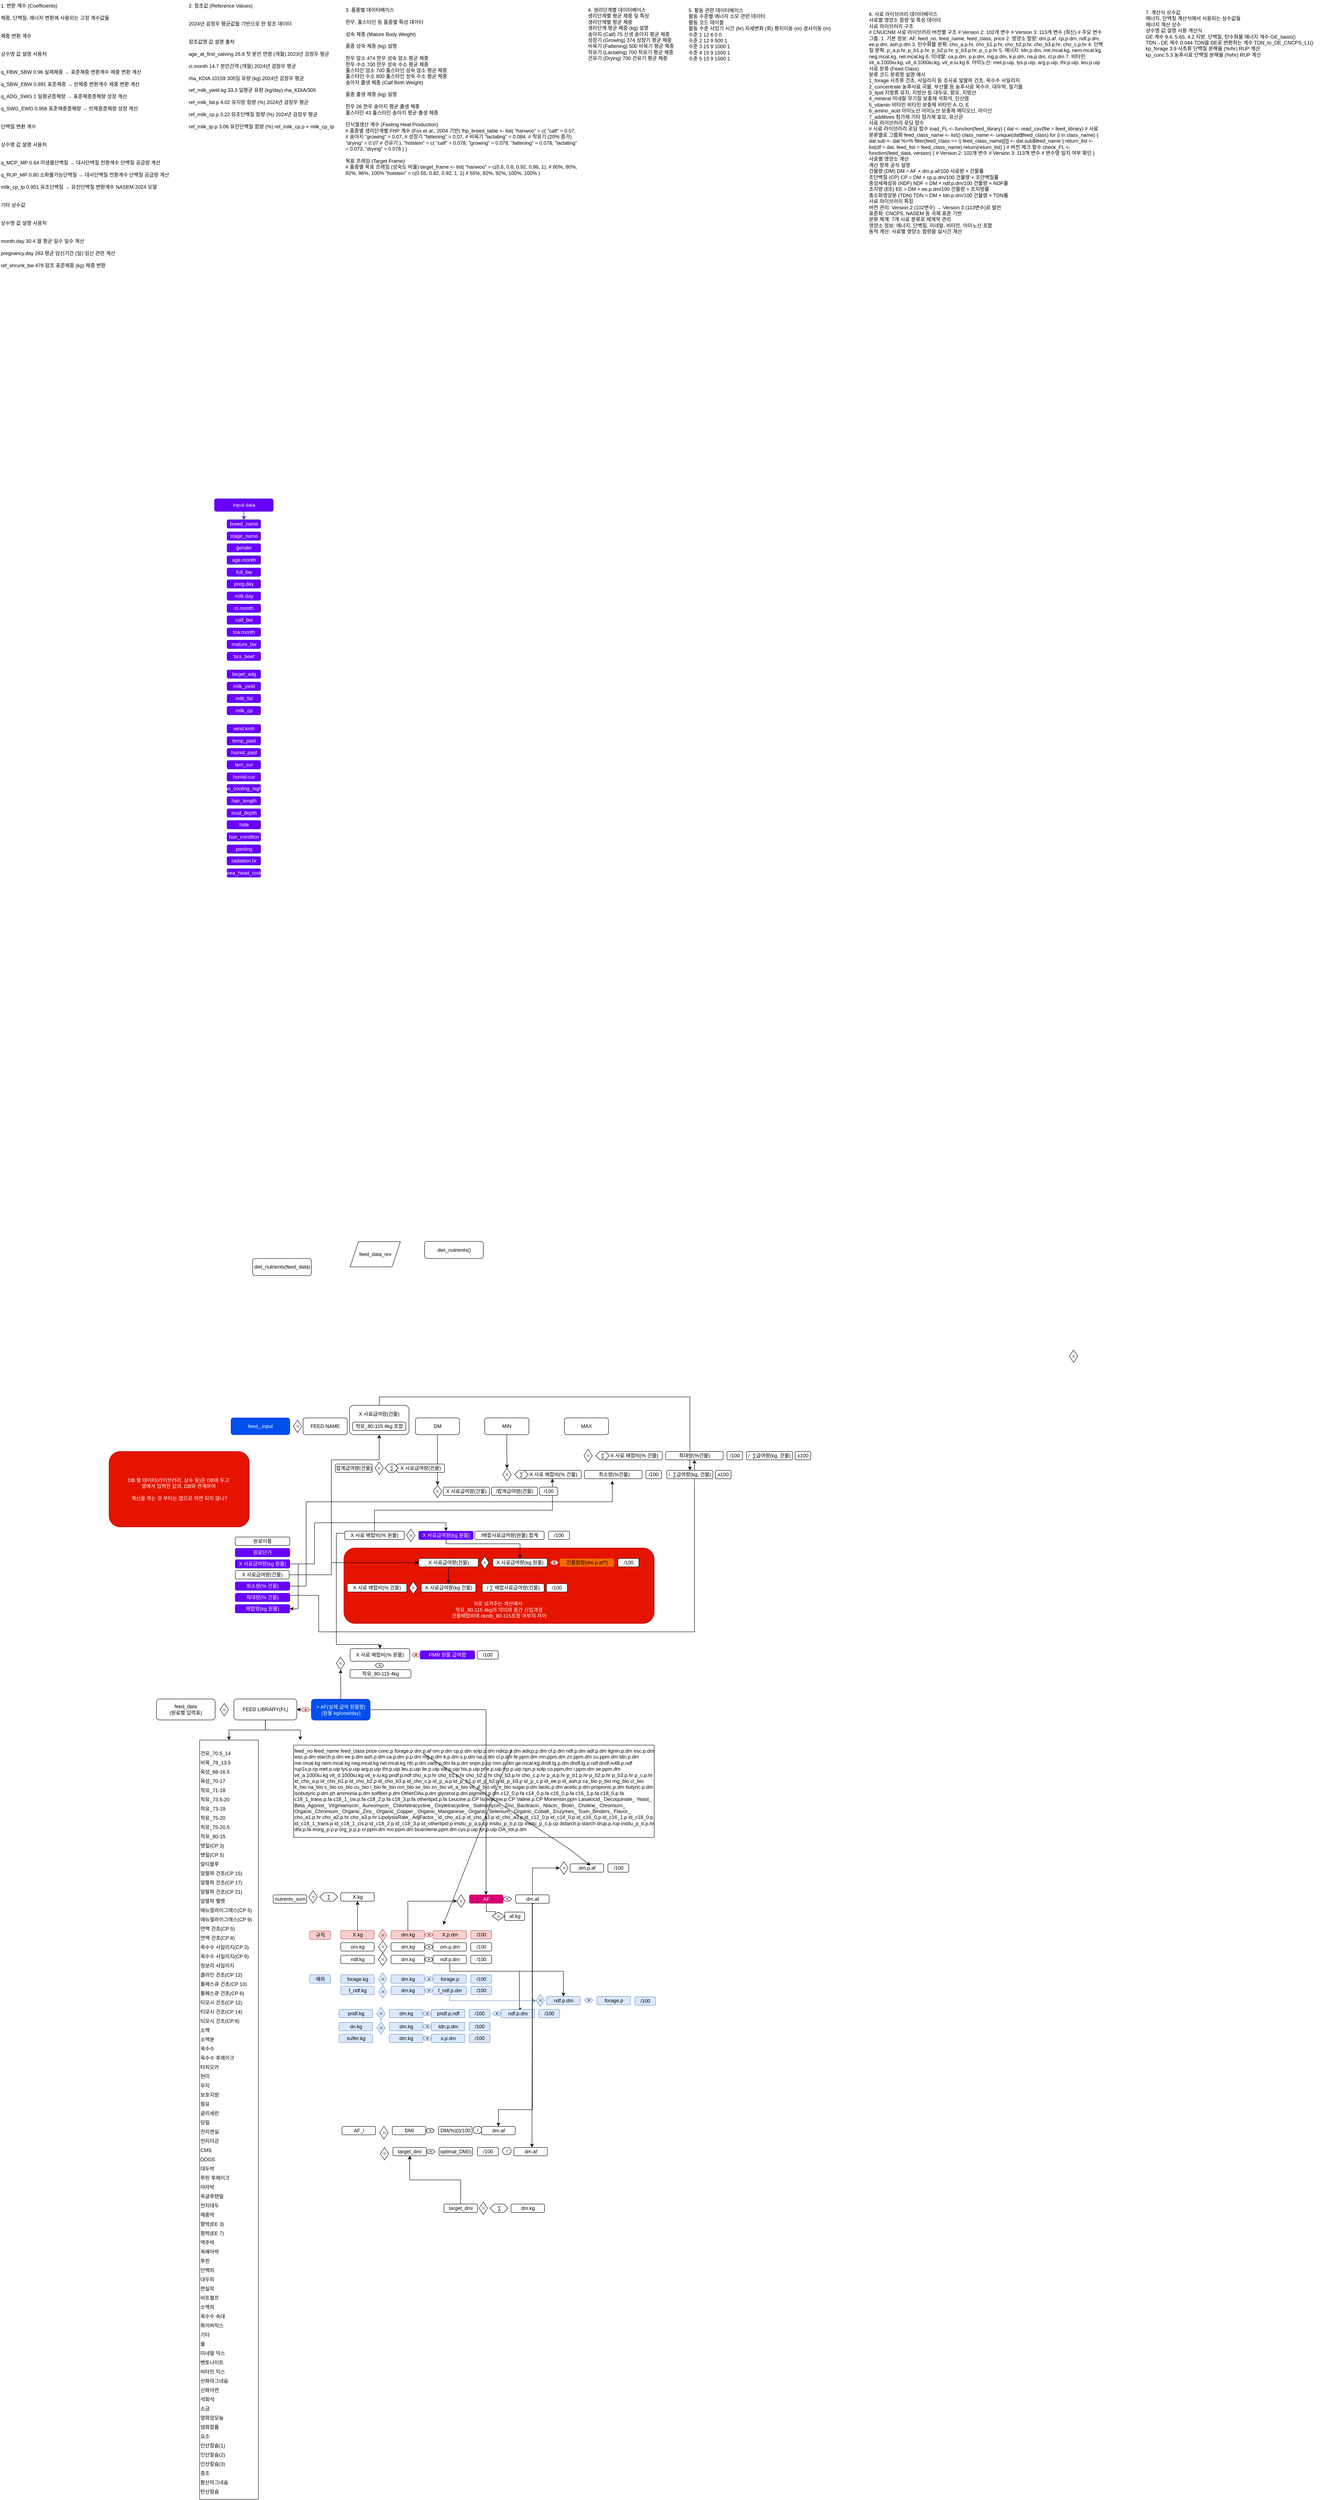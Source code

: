 <mxfile version="28.1.1">
  <diagram name="페이지-1" id="SmW_AwVAWU78kg_NEIRn">
    <mxGraphModel dx="3907" dy="4258" grid="1" gridSize="10" guides="1" tooltips="1" connect="1" arrows="1" fold="1" page="1" pageScale="1" pageWidth="827" pageHeight="1169" math="0" shadow="0">
      <root>
        <mxCell id="0" />
        <mxCell id="1" parent="0" />
        <mxCell id="2PLSoOHjRMfkNwMJFCkK-115" value="&lt;div&gt;&lt;br&gt;&lt;/div&gt;&lt;div&gt;&lt;br&gt;&lt;/div&gt;&lt;div&gt;&lt;br&gt;&lt;/div&gt;&lt;div&gt;&lt;br&gt;&lt;/div&gt;&lt;div&gt;&lt;br&gt;&lt;/div&gt;&lt;div&gt;&lt;br&gt;&lt;/div&gt;&lt;div&gt;&lt;span style=&quot;background-color: transparent; color: light-dark(rgb(255, 255, 255), rgb(18, 18, 18));&quot;&gt;&lt;br&gt;&lt;/span&gt;&lt;/div&gt;&lt;div&gt;&lt;span style=&quot;background-color: transparent; color: light-dark(rgb(255, 255, 255), rgb(18, 18, 18));&quot;&gt;&lt;br&gt;&lt;/span&gt;&lt;/div&gt;&lt;div&gt;&lt;span style=&quot;background-color: transparent; color: light-dark(rgb(255, 255, 255), rgb(18, 18, 18));&quot;&gt;R로 넘겨주는 계산에서&amp;nbsp;&lt;/span&gt;&lt;/div&gt;&lt;div&gt;착유_80-115 4kg의 의미와 중간 산입과정&lt;/div&gt;&lt;div&gt;건물배합비에 ckrdb_80-115포함 여부의 차이&lt;/div&gt;" style="rounded=1;whiteSpace=wrap;html=1;strokeColor=#B20000;fillColor=#e51400;fontColor=#ffffff;" vertex="1" parent="1">
          <mxGeometry x="-1620" y="430" width="740" height="180" as="geometry" />
        </mxCell>
        <mxCell id="2PLSoOHjRMfkNwMJFCkK-111" style="edgeStyle=orthogonalEdgeStyle;rounded=0;orthogonalLoop=1;jettySize=auto;html=1;exitX=1;exitY=0.5;exitDx=0;exitDy=0;" edge="1" parent="1" source="5HfsjVYCLDOKEPZBOpGv-141" target="NkLkqoC_KYj46b-fXLGR-2">
          <mxGeometry relative="1" as="geometry">
            <Array as="points">
              <mxPoint x="-1281" y="816" />
            </Array>
          </mxGeometry>
        </mxCell>
        <mxCell id="NkLkqoC_KYj46b-fXLGR-1" value="af.kg" style="rounded=1;whiteSpace=wrap;html=1;" parent="1" vertex="1">
          <mxGeometry x="-1236.5" y="1298" width="47.5" height="20" as="geometry" />
        </mxCell>
        <mxCell id="2PLSoOHjRMfkNwMJFCkK-64" style="edgeStyle=orthogonalEdgeStyle;rounded=0;orthogonalLoop=1;jettySize=auto;html=1;exitX=0.5;exitY=1;exitDx=0;exitDy=0;entryX=1;entryY=1;entryDx=0;entryDy=0;" edge="1" parent="1" source="NkLkqoC_KYj46b-fXLGR-2" target="5HfsjVYCLDOKEPZBOpGv-115">
          <mxGeometry relative="1" as="geometry" />
        </mxCell>
        <mxCell id="NkLkqoC_KYj46b-fXLGR-2" value="AF" style="rounded=1;whiteSpace=wrap;html=1;fillColor=#d80073;fontColor=#ffffff;strokeColor=#A50040;" parent="1" vertex="1">
          <mxGeometry x="-1320.5" y="1257" width="80" height="20" as="geometry" />
        </mxCell>
        <mxCell id="NkLkqoC_KYj46b-fXLGR-5" value="dm.p.af" style="rounded=1;whiteSpace=wrap;html=1;" parent="1" vertex="1">
          <mxGeometry x="-1080.5" y="1183" width="80" height="20" as="geometry" />
        </mxCell>
        <mxCell id="NkLkqoC_KYj46b-fXLGR-7" value="=" style="rhombus;whiteSpace=wrap;html=1;" parent="1" vertex="1">
          <mxGeometry x="-1350.5" y="1257" width="20" height="30" as="geometry" />
        </mxCell>
        <mxCell id="NkLkqoC_KYj46b-fXLGR-10" value="×" style="whiteSpace=wrap;html=1;shape=mxgraph.basic.octagon2;align=center;verticalAlign=middle;dx=15;" parent="1" vertex="1">
          <mxGeometry x="-1240.5" y="1262" width="20" height="10" as="geometry" />
        </mxCell>
        <mxCell id="NkLkqoC_KYj46b-fXLGR-11" value="/100" style="rounded=1;whiteSpace=wrap;html=1;" parent="1" vertex="1">
          <mxGeometry x="-990.5" y="1183" width="50" height="20" as="geometry" />
        </mxCell>
        <mxCell id="NkLkqoC_KYj46b-fXLGR-12" value="dm.kg" style="rounded=1;whiteSpace=wrap;html=1;fillColor=#dae8fc;strokeColor=#6c8ebf;" parent="1" vertex="1">
          <mxGeometry x="-1507.5" y="1447.5" width="80" height="20" as="geometry" />
        </mxCell>
        <mxCell id="NkLkqoC_KYj46b-fXLGR-13" value="forage.p" style="rounded=1;whiteSpace=wrap;html=1;fillColor=#dae8fc;strokeColor=#6c8ebf;" parent="1" vertex="1">
          <mxGeometry x="-1407.5" y="1447.5" width="80" height="20" as="geometry" />
        </mxCell>
        <mxCell id="NkLkqoC_KYj46b-fXLGR-14" value="×" style="whiteSpace=wrap;html=1;shape=mxgraph.basic.octagon2;align=center;verticalAlign=middle;dx=15;fillColor=#dae8fc;strokeColor=#6c8ebf;" parent="1" vertex="1">
          <mxGeometry x="-1427.5" y="1452.5" width="20" height="10" as="geometry" />
        </mxCell>
        <mxCell id="NkLkqoC_KYj46b-fXLGR-15" value="/100" style="rounded=1;whiteSpace=wrap;html=1;fillColor=#dae8fc;strokeColor=#6c8ebf;" parent="1" vertex="1">
          <mxGeometry x="-1317.5" y="1447.5" width="50" height="20" as="geometry" />
        </mxCell>
        <mxCell id="NkLkqoC_KYj46b-fXLGR-16" value="forage.kg" style="rounded=1;whiteSpace=wrap;html=1;fillColor=#dae8fc;strokeColor=#6c8ebf;" parent="1" vertex="1">
          <mxGeometry x="-1627.5" y="1447.5" width="80" height="20" as="geometry" />
        </mxCell>
        <mxCell id="NkLkqoC_KYj46b-fXLGR-17" value="=" style="rhombus;whiteSpace=wrap;html=1;fillColor=#dae8fc;strokeColor=#6c8ebf;" parent="1" vertex="1">
          <mxGeometry x="-1537.5" y="1442.5" width="20" height="30" as="geometry" />
        </mxCell>
        <mxCell id="NkLkqoC_KYj46b-fXLGR-18" value="dm.kg" style="rounded=1;whiteSpace=wrap;html=1;" parent="1" vertex="1">
          <mxGeometry x="-1507.5" y="1371" width="80" height="20" as="geometry" />
        </mxCell>
        <mxCell id="NkLkqoC_KYj46b-fXLGR-19" value="om.p.dm" style="rounded=1;whiteSpace=wrap;html=1;" parent="1" vertex="1">
          <mxGeometry x="-1407.5" y="1371" width="80" height="20" as="geometry" />
        </mxCell>
        <mxCell id="NkLkqoC_KYj46b-fXLGR-20" value="×" style="whiteSpace=wrap;html=1;shape=mxgraph.basic.octagon2;align=center;verticalAlign=middle;dx=15;" parent="1" vertex="1">
          <mxGeometry x="-1427.5" y="1376" width="20" height="10" as="geometry" />
        </mxCell>
        <mxCell id="NkLkqoC_KYj46b-fXLGR-21" value="/100" style="rounded=1;whiteSpace=wrap;html=1;" parent="1" vertex="1">
          <mxGeometry x="-1317.5" y="1371" width="50" height="20" as="geometry" />
        </mxCell>
        <mxCell id="NkLkqoC_KYj46b-fXLGR-22" value="om.kg" style="rounded=1;whiteSpace=wrap;html=1;" parent="1" vertex="1">
          <mxGeometry x="-1627.5" y="1371" width="80" height="20" as="geometry" />
        </mxCell>
        <mxCell id="NkLkqoC_KYj46b-fXLGR-23" value="=" style="rhombus;whiteSpace=wrap;html=1;" parent="1" vertex="1">
          <mxGeometry x="-1537.5" y="1366" width="20" height="30" as="geometry" />
        </mxCell>
        <mxCell id="NkLkqoC_KYj46b-fXLGR-30" value="dm.kg" style="rounded=1;whiteSpace=wrap;html=1;" parent="1" vertex="1">
          <mxGeometry x="-1507.5" y="1401" width="80" height="20" as="geometry" />
        </mxCell>
        <mxCell id="2PLSoOHjRMfkNwMJFCkK-38" style="edgeStyle=orthogonalEdgeStyle;rounded=0;orthogonalLoop=1;jettySize=auto;html=1;exitX=0.5;exitY=1;exitDx=0;exitDy=0;entryX=0.5;entryY=0;entryDx=0;entryDy=0;" edge="1" parent="1" source="NkLkqoC_KYj46b-fXLGR-31" target="NkLkqoC_KYj46b-fXLGR-111">
          <mxGeometry relative="1" as="geometry">
            <Array as="points">
              <mxPoint x="-1367.5" y="1439" />
              <mxPoint x="-1201.5" y="1439" />
            </Array>
          </mxGeometry>
        </mxCell>
        <mxCell id="2PLSoOHjRMfkNwMJFCkK-40" style="edgeStyle=orthogonalEdgeStyle;rounded=0;orthogonalLoop=1;jettySize=auto;html=1;exitX=0.5;exitY=1;exitDx=0;exitDy=0;entryX=0.5;entryY=0;entryDx=0;entryDy=0;" edge="1" parent="1" source="NkLkqoC_KYj46b-fXLGR-31" target="2PLSoOHjRMfkNwMJFCkK-22">
          <mxGeometry relative="1" as="geometry">
            <Array as="points">
              <mxPoint x="-1367.5" y="1439" />
              <mxPoint x="-1096.5" y="1439" />
            </Array>
          </mxGeometry>
        </mxCell>
        <mxCell id="NkLkqoC_KYj46b-fXLGR-31" value="ndf.p.dm" style="rounded=1;whiteSpace=wrap;html=1;" parent="1" vertex="1">
          <mxGeometry x="-1407.5" y="1401" width="80" height="20" as="geometry" />
        </mxCell>
        <mxCell id="NkLkqoC_KYj46b-fXLGR-32" value="×" style="whiteSpace=wrap;html=1;shape=mxgraph.basic.octagon2;align=center;verticalAlign=middle;dx=15;" parent="1" vertex="1">
          <mxGeometry x="-1427.5" y="1406" width="20" height="10" as="geometry" />
        </mxCell>
        <mxCell id="NkLkqoC_KYj46b-fXLGR-33" value="/100" style="rounded=1;whiteSpace=wrap;html=1;" parent="1" vertex="1">
          <mxGeometry x="-1317.5" y="1401" width="50" height="20" as="geometry" />
        </mxCell>
        <mxCell id="NkLkqoC_KYj46b-fXLGR-34" value="ndf.kg" style="rounded=1;whiteSpace=wrap;html=1;" parent="1" vertex="1">
          <mxGeometry x="-1627.5" y="1401" width="80" height="20" as="geometry" />
        </mxCell>
        <mxCell id="NkLkqoC_KYj46b-fXLGR-35" value="=" style="rhombus;whiteSpace=wrap;html=1;" parent="1" vertex="1">
          <mxGeometry x="-1537.5" y="1396" width="20" height="30" as="geometry" />
        </mxCell>
        <mxCell id="NkLkqoC_KYj46b-fXLGR-38" value="dm.kg" style="rounded=1;whiteSpace=wrap;html=1;fillColor=#dae8fc;strokeColor=#6c8ebf;" parent="1" vertex="1">
          <mxGeometry x="-1507.5" y="1475" width="80" height="20" as="geometry" />
        </mxCell>
        <mxCell id="2PLSoOHjRMfkNwMJFCkK-39" style="edgeStyle=orthogonalEdgeStyle;rounded=0;orthogonalLoop=1;jettySize=auto;html=1;exitX=0.5;exitY=1;exitDx=0;exitDy=0;entryX=0;entryY=0.5;entryDx=0;entryDy=0;fillColor=#dae8fc;strokeColor=#6c8ebf;" edge="1" parent="1" source="NkLkqoC_KYj46b-fXLGR-39" target="2PLSoOHjRMfkNwMJFCkK-30">
          <mxGeometry relative="1" as="geometry">
            <Array as="points">
              <mxPoint x="-1367.5" y="1509" />
            </Array>
          </mxGeometry>
        </mxCell>
        <mxCell id="NkLkqoC_KYj46b-fXLGR-39" value="f_ndf.p.dm" style="rounded=1;whiteSpace=wrap;html=1;fillColor=#dae8fc;strokeColor=#6c8ebf;" parent="1" vertex="1">
          <mxGeometry x="-1407.5" y="1475" width="80" height="20" as="geometry" />
        </mxCell>
        <mxCell id="NkLkqoC_KYj46b-fXLGR-40" value="×" style="whiteSpace=wrap;html=1;shape=mxgraph.basic.octagon2;align=center;verticalAlign=middle;dx=15;fillColor=#dae8fc;strokeColor=#6c8ebf;" parent="1" vertex="1">
          <mxGeometry x="-1427.5" y="1480" width="20" height="10" as="geometry" />
        </mxCell>
        <mxCell id="NkLkqoC_KYj46b-fXLGR-41" value="/100" style="rounded=1;whiteSpace=wrap;html=1;fillColor=#dae8fc;strokeColor=#6c8ebf;" parent="1" vertex="1">
          <mxGeometry x="-1317.5" y="1475" width="50" height="20" as="geometry" />
        </mxCell>
        <mxCell id="NkLkqoC_KYj46b-fXLGR-42" value="f_ndf.kg" style="rounded=1;whiteSpace=wrap;html=1;fillColor=#dae8fc;strokeColor=#6c8ebf;" parent="1" vertex="1">
          <mxGeometry x="-1627.5" y="1475" width="80" height="20" as="geometry" />
        </mxCell>
        <mxCell id="NkLkqoC_KYj46b-fXLGR-43" value="=" style="rhombus;whiteSpace=wrap;html=1;fillColor=#dae8fc;strokeColor=#6c8ebf;" parent="1" vertex="1">
          <mxGeometry x="-1537.5" y="1473" width="20" height="30" as="geometry" />
        </mxCell>
        <mxCell id="NkLkqoC_KYj46b-fXLGR-49" value="=" style="rhombus;whiteSpace=wrap;html=1;" parent="1" vertex="1">
          <mxGeometry x="110" y="-42" width="20" height="30" as="geometry" />
        </mxCell>
        <mxCell id="NkLkqoC_KYj46b-fXLGR-99" value="dm.kg" style="rounded=1;whiteSpace=wrap;html=1;fillColor=#dae8fc;strokeColor=#6c8ebf;" parent="1" vertex="1">
          <mxGeometry x="-1511.5" y="1530" width="80" height="20" as="geometry" />
        </mxCell>
        <mxCell id="NkLkqoC_KYj46b-fXLGR-100" value="pndf.p.ndf" style="rounded=1;whiteSpace=wrap;html=1;fillColor=#dae8fc;strokeColor=#6c8ebf;" parent="1" vertex="1">
          <mxGeometry x="-1411.5" y="1530" width="80" height="20" as="geometry" />
        </mxCell>
        <mxCell id="NkLkqoC_KYj46b-fXLGR-101" value="×" style="whiteSpace=wrap;html=1;shape=mxgraph.basic.octagon2;align=center;verticalAlign=middle;dx=15;fillColor=#dae8fc;strokeColor=#6c8ebf;" parent="1" vertex="1">
          <mxGeometry x="-1431.5" y="1535" width="20" height="10" as="geometry" />
        </mxCell>
        <mxCell id="NkLkqoC_KYj46b-fXLGR-102" value="/100" style="rounded=1;whiteSpace=wrap;html=1;fillColor=#dae8fc;strokeColor=#6c8ebf;" parent="1" vertex="1">
          <mxGeometry x="-1321.5" y="1530" width="50" height="20" as="geometry" />
        </mxCell>
        <mxCell id="NkLkqoC_KYj46b-fXLGR-103" value="pndf.kg" style="rounded=1;whiteSpace=wrap;html=1;fillColor=#dae8fc;strokeColor=#6c8ebf;" parent="1" vertex="1">
          <mxGeometry x="-1631.5" y="1530" width="80" height="20" as="geometry" />
        </mxCell>
        <mxCell id="NkLkqoC_KYj46b-fXLGR-104" value="=" style="rhombus;whiteSpace=wrap;html=1;fillColor=#dae8fc;strokeColor=#6c8ebf;" parent="1" vertex="1">
          <mxGeometry x="-1541.5" y="1525" width="20" height="30" as="geometry" />
        </mxCell>
        <mxCell id="NkLkqoC_KYj46b-fXLGR-105" value="dm.kg" style="rounded=1;whiteSpace=wrap;html=1;fillColor=#dae8fc;strokeColor=#6c8ebf;" parent="1" vertex="1">
          <mxGeometry x="-1511.5" y="1561" width="80" height="20" as="geometry" />
        </mxCell>
        <mxCell id="NkLkqoC_KYj46b-fXLGR-106" value="tdn.p.dm" style="rounded=1;whiteSpace=wrap;html=1;fillColor=#dae8fc;strokeColor=#6c8ebf;" parent="1" vertex="1">
          <mxGeometry x="-1411.5" y="1561" width="80" height="20" as="geometry" />
        </mxCell>
        <mxCell id="NkLkqoC_KYj46b-fXLGR-107" value="×" style="whiteSpace=wrap;html=1;shape=mxgraph.basic.octagon2;align=center;verticalAlign=middle;dx=2.5;fillColor=#dae8fc;strokeColor=#6c8ebf;" parent="1" vertex="1">
          <mxGeometry x="-1431.5" y="1566" width="20" height="10" as="geometry" />
        </mxCell>
        <mxCell id="NkLkqoC_KYj46b-fXLGR-108" value="/100" style="rounded=1;whiteSpace=wrap;html=1;fillColor=#dae8fc;strokeColor=#6c8ebf;" parent="1" vertex="1">
          <mxGeometry x="-1321.5" y="1561" width="50" height="20" as="geometry" />
        </mxCell>
        <mxCell id="NkLkqoC_KYj46b-fXLGR-109" value="dn.kg" style="rounded=1;whiteSpace=wrap;html=1;fillColor=#dae8fc;strokeColor=#6c8ebf;" parent="1" vertex="1">
          <mxGeometry x="-1631.5" y="1561" width="80" height="20" as="geometry" />
        </mxCell>
        <mxCell id="NkLkqoC_KYj46b-fXLGR-110" value="=" style="rhombus;whiteSpace=wrap;html=1;fillColor=#dae8fc;strokeColor=#6c8ebf;" parent="1" vertex="1">
          <mxGeometry x="-1541.5" y="1559" width="20" height="30" as="geometry" />
        </mxCell>
        <mxCell id="NkLkqoC_KYj46b-fXLGR-111" value="ndf.p.dm" style="rounded=1;whiteSpace=wrap;html=1;fillColor=#dae8fc;strokeColor=#6c8ebf;" parent="1" vertex="1">
          <mxGeometry x="-1245.5" y="1530" width="80" height="20" as="geometry" />
        </mxCell>
        <mxCell id="NkLkqoC_KYj46b-fXLGR-112" value="×" style="whiteSpace=wrap;html=1;shape=mxgraph.basic.octagon2;align=center;verticalAlign=middle;dx=15;fillColor=#dae8fc;strokeColor=#6c8ebf;" parent="1" vertex="1">
          <mxGeometry x="-1265.5" y="1535" width="20" height="10" as="geometry" />
        </mxCell>
        <mxCell id="NkLkqoC_KYj46b-fXLGR-113" value="/100" style="rounded=1;whiteSpace=wrap;html=1;fillColor=#dae8fc;strokeColor=#6c8ebf;" parent="1" vertex="1">
          <mxGeometry x="-1155.5" y="1530" width="50" height="20" as="geometry" />
        </mxCell>
        <mxCell id="NkLkqoC_KYj46b-fXLGR-116" value="breed_name" style="rounded=1;whiteSpace=wrap;html=1;fillColor=#6a00ff;fontColor=#ffffff;strokeColor=#3700CC;" parent="1" vertex="1">
          <mxGeometry x="-1898.5" y="-2021" width="80" height="20" as="geometry" />
        </mxCell>
        <mxCell id="NkLkqoC_KYj46b-fXLGR-117" value="stage_name" style="rounded=1;whiteSpace=wrap;html=1;fillColor=#6a00ff;fontColor=#ffffff;strokeColor=#3700CC;" parent="1" vertex="1">
          <mxGeometry x="-1898.5" y="-1992" width="80" height="20" as="geometry" />
        </mxCell>
        <mxCell id="NkLkqoC_KYj46b-fXLGR-118" value="gender" style="rounded=1;whiteSpace=wrap;html=1;fillColor=#6a00ff;fontColor=#ffffff;strokeColor=#3700CC;" parent="1" vertex="1">
          <mxGeometry x="-1898.5" y="-1964" width="80" height="20" as="geometry" />
        </mxCell>
        <mxCell id="NkLkqoC_KYj46b-fXLGR-119" value="age.month" style="rounded=1;whiteSpace=wrap;html=1;fillColor=#6a00ff;fontColor=#ffffff;strokeColor=#3700CC;" parent="1" vertex="1">
          <mxGeometry x="-1898.5" y="-1935" width="80" height="20" as="geometry" />
        </mxCell>
        <mxCell id="5HfsjVYCLDOKEPZBOpGv-1" value="full_bw" style="rounded=1;whiteSpace=wrap;html=1;fillColor=#6a00ff;fontColor=#ffffff;strokeColor=#3700CC;" parent="1" vertex="1">
          <mxGeometry x="-1898.5" y="-1906" width="80" height="20" as="geometry" />
        </mxCell>
        <mxCell id="5HfsjVYCLDOKEPZBOpGv-2" value="preg.day" style="rounded=1;whiteSpace=wrap;html=1;fillColor=#6a00ff;fontColor=#ffffff;strokeColor=#3700CC;" parent="1" vertex="1">
          <mxGeometry x="-1898.5" y="-1878" width="80" height="20" as="geometry" />
        </mxCell>
        <mxCell id="5HfsjVYCLDOKEPZBOpGv-3" value="milk.day" style="rounded=1;whiteSpace=wrap;html=1;fillColor=#6a00ff;fontColor=#ffffff;strokeColor=#3700CC;" parent="1" vertex="1">
          <mxGeometry x="-1898.5" y="-1849" width="80" height="20" as="geometry" />
        </mxCell>
        <mxCell id="5HfsjVYCLDOKEPZBOpGv-4" value="ci.month" style="rounded=1;whiteSpace=wrap;html=1;fillColor=#6a00ff;fontColor=#ffffff;strokeColor=#3700CC;" parent="1" vertex="1">
          <mxGeometry x="-1898.5" y="-1820" width="80" height="20" as="geometry" />
        </mxCell>
        <mxCell id="5HfsjVYCLDOKEPZBOpGv-5" value="calf_bw" style="rounded=1;whiteSpace=wrap;html=1;fillColor=#6a00ff;fontColor=#ffffff;strokeColor=#3700CC;" parent="1" vertex="1">
          <mxGeometry x="-1898.5" y="-1792" width="80" height="20" as="geometry" />
        </mxCell>
        <mxCell id="5HfsjVYCLDOKEPZBOpGv-6" value="tca.month" style="rounded=1;whiteSpace=wrap;html=1;fillColor=#6a00ff;fontColor=#ffffff;strokeColor=#3700CC;" parent="1" vertex="1">
          <mxGeometry x="-1898.5" y="-1763" width="80" height="20" as="geometry" />
        </mxCell>
        <mxCell id="5HfsjVYCLDOKEPZBOpGv-7" value="mature_bw" style="rounded=1;whiteSpace=wrap;html=1;fillColor=#6a00ff;fontColor=#ffffff;strokeColor=#3700CC;" parent="1" vertex="1">
          <mxGeometry x="-1898.5" y="-1734" width="80" height="20" as="geometry" />
        </mxCell>
        <mxCell id="5HfsjVYCLDOKEPZBOpGv-8" value="bcs_beef" style="rounded=1;whiteSpace=wrap;html=1;fillColor=#6a00ff;fontColor=#ffffff;strokeColor=#3700CC;" parent="1" vertex="1">
          <mxGeometry x="-1898.5" y="-1705.5" width="80" height="20" as="geometry" />
        </mxCell>
        <mxCell id="5HfsjVYCLDOKEPZBOpGv-9" value="target_adg" style="rounded=1;whiteSpace=wrap;html=1;fillColor=#6a00ff;fontColor=#ffffff;strokeColor=#3700CC;" parent="1" vertex="1">
          <mxGeometry x="-1898.5" y="-1663" width="80" height="20" as="geometry" />
        </mxCell>
        <mxCell id="5HfsjVYCLDOKEPZBOpGv-10" value="milk_yield" style="rounded=1;whiteSpace=wrap;html=1;fillColor=#6a00ff;fontColor=#ffffff;strokeColor=#3700CC;" parent="1" vertex="1">
          <mxGeometry x="-1898.5" y="-1634" width="80" height="20" as="geometry" />
        </mxCell>
        <mxCell id="5HfsjVYCLDOKEPZBOpGv-11" value="milk_fat" style="rounded=1;whiteSpace=wrap;html=1;fillColor=#6a00ff;fontColor=#ffffff;strokeColor=#3700CC;" parent="1" vertex="1">
          <mxGeometry x="-1898.5" y="-1605" width="80" height="20" as="geometry" />
        </mxCell>
        <mxCell id="5HfsjVYCLDOKEPZBOpGv-12" value="milk_cp" style="rounded=1;whiteSpace=wrap;html=1;fillColor=#6a00ff;fontColor=#ffffff;strokeColor=#3700CC;" parent="1" vertex="1">
          <mxGeometry x="-1898.5" y="-1576" width="80" height="20" as="geometry" />
        </mxCell>
        <mxCell id="5HfsjVYCLDOKEPZBOpGv-13" value="wind.kmh" style="rounded=1;whiteSpace=wrap;html=1;fillColor=#6a00ff;fontColor=#ffffff;strokeColor=#3700CC;" parent="1" vertex="1">
          <mxGeometry x="-1898.5" y="-1533" width="80" height="20" as="geometry" />
        </mxCell>
        <mxCell id="5HfsjVYCLDOKEPZBOpGv-14" value="temp_past" style="rounded=1;whiteSpace=wrap;html=1;fillColor=#6a00ff;fontColor=#ffffff;strokeColor=#3700CC;" parent="1" vertex="1">
          <mxGeometry x="-1898.5" y="-1504" width="80" height="20" as="geometry" />
        </mxCell>
        <mxCell id="5HfsjVYCLDOKEPZBOpGv-15" value="humid_past" style="rounded=1;whiteSpace=wrap;html=1;fillColor=#6a00ff;fontColor=#ffffff;strokeColor=#3700CC;" parent="1" vertex="1">
          <mxGeometry x="-1898.5" y="-1476" width="80" height="20" as="geometry" />
        </mxCell>
        <mxCell id="5HfsjVYCLDOKEPZBOpGv-16" value="tem_cur" style="rounded=1;whiteSpace=wrap;html=1;fillColor=#6a00ff;fontColor=#ffffff;strokeColor=#3700CC;" parent="1" vertex="1">
          <mxGeometry x="-1898.5" y="-1447" width="80" height="20" as="geometry" />
        </mxCell>
        <mxCell id="5HfsjVYCLDOKEPZBOpGv-17" value="humid-cur" style="rounded=1;whiteSpace=wrap;html=1;fillColor=#6a00ff;fontColor=#ffffff;strokeColor=#3700CC;" parent="1" vertex="1">
          <mxGeometry x="-1898.5" y="-1418" width="80" height="20" as="geometry" />
        </mxCell>
        <mxCell id="5HfsjVYCLDOKEPZBOpGv-18" value="no_cooling_night" style="rounded=1;whiteSpace=wrap;html=1;fillColor=#6a00ff;fontColor=#ffffff;strokeColor=#3700CC;" parent="1" vertex="1">
          <mxGeometry x="-1898.5" y="-1390" width="80" height="20" as="geometry" />
        </mxCell>
        <mxCell id="5HfsjVYCLDOKEPZBOpGv-19" value="hair_length" style="rounded=1;whiteSpace=wrap;html=1;fillColor=#6a00ff;fontColor=#ffffff;strokeColor=#3700CC;" parent="1" vertex="1">
          <mxGeometry x="-1898.5" y="-1361" width="80" height="20" as="geometry" />
        </mxCell>
        <mxCell id="5HfsjVYCLDOKEPZBOpGv-20" value="mud_depth" style="rounded=1;whiteSpace=wrap;html=1;fillColor=#6a00ff;fontColor=#ffffff;strokeColor=#3700CC;" parent="1" vertex="1">
          <mxGeometry x="-1898.5" y="-1332" width="80" height="20" as="geometry" />
        </mxCell>
        <mxCell id="5HfsjVYCLDOKEPZBOpGv-21" value="hide" style="rounded=1;whiteSpace=wrap;html=1;fillColor=#6a00ff;fontColor=#ffffff;strokeColor=#3700CC;" parent="1" vertex="1">
          <mxGeometry x="-1898.5" y="-1304" width="80" height="20" as="geometry" />
        </mxCell>
        <mxCell id="5HfsjVYCLDOKEPZBOpGv-22" value="hair_conditon" style="rounded=1;whiteSpace=wrap;html=1;fillColor=#6a00ff;fontColor=#ffffff;strokeColor=#3700CC;" parent="1" vertex="1">
          <mxGeometry x="-1898.5" y="-1275" width="80" height="20" as="geometry" />
        </mxCell>
        <mxCell id="5HfsjVYCLDOKEPZBOpGv-23" value="panting" style="rounded=1;whiteSpace=wrap;html=1;fillColor=#6a00ff;fontColor=#ffffff;strokeColor=#3700CC;" parent="1" vertex="1">
          <mxGeometry x="-1898.5" y="-1246" width="80" height="20" as="geometry" />
        </mxCell>
        <mxCell id="5HfsjVYCLDOKEPZBOpGv-24" value="radiation.hr" style="rounded=1;whiteSpace=wrap;html=1;fillColor=#6a00ff;fontColor=#ffffff;strokeColor=#3700CC;" parent="1" vertex="1">
          <mxGeometry x="-1898.5" y="-1218" width="80" height="20" as="geometry" />
        </mxCell>
        <mxCell id="5HfsjVYCLDOKEPZBOpGv-25" value="area_head_code" style="rounded=1;whiteSpace=wrap;html=1;fillColor=#6a00ff;fontColor=#ffffff;strokeColor=#3700CC;" parent="1" vertex="1">
          <mxGeometry x="-1898.5" y="-1189" width="80" height="20" as="geometry" />
        </mxCell>
        <mxCell id="5HfsjVYCLDOKEPZBOpGv-102" value="&lt;br&gt;&lt;table border=&quot;0&quot; cellpadding=&quot;0&quot; cellspacing=&quot;0&quot; width=&quot;184&quot; style=&quot;border-collapse:&amp;lt;br/&amp;gt; collapse;width:138pt&quot;&gt; &lt;colgroup&gt;&lt;col width=&quot;184&quot; style=&quot;mso-width-source:userset;mso-width-alt:5888;width:138pt&quot;&gt;&lt;/colgroup&gt; &lt;tbody&gt;&lt;tr height=&quot;22&quot; style=&quot;height:16.5pt&quot;&gt;  &lt;td height=&quot;22&quot; width=&quot;184&quot; style=&quot;height:16.5pt;width:138pt&quot;&gt;건유_70.5_14&lt;/td&gt; &lt;/tr&gt; &lt;tr height=&quot;22&quot; style=&quot;height:16.5pt&quot;&gt;  &lt;td height=&quot;22&quot; style=&quot;height:16.5pt&quot;&gt;비육_78_13.5&lt;/td&gt; &lt;/tr&gt; &lt;tr height=&quot;22&quot; style=&quot;height:16.5pt&quot;&gt;  &lt;td height=&quot;22&quot; style=&quot;height:16.5pt&quot;&gt;육성_68-16.5&lt;/td&gt; &lt;/tr&gt; &lt;tr height=&quot;22&quot; style=&quot;height:16.5pt&quot;&gt;  &lt;td height=&quot;22&quot; style=&quot;height:16.5pt&quot;&gt;육성_70-17&lt;/td&gt; &lt;/tr&gt; &lt;tr height=&quot;22&quot; style=&quot;height:16.5pt&quot;&gt;  &lt;td height=&quot;22&quot; style=&quot;height:16.5pt&quot;&gt;착유_71-18&lt;/td&gt; &lt;/tr&gt; &lt;tr height=&quot;22&quot; style=&quot;height:16.5pt&quot;&gt;  &lt;td height=&quot;22&quot; style=&quot;height:16.5pt&quot;&gt;착유_73.5-20&lt;/td&gt; &lt;/tr&gt; &lt;tr height=&quot;22&quot; style=&quot;height:16.5pt&quot;&gt;  &lt;td height=&quot;22&quot; style=&quot;height:16.5pt&quot;&gt;착유_73-19&lt;/td&gt; &lt;/tr&gt; &lt;tr height=&quot;22&quot; style=&quot;height:16.5pt&quot;&gt;  &lt;td height=&quot;22&quot; style=&quot;height:16.5pt&quot;&gt;착유_75-20&lt;/td&gt; &lt;/tr&gt; &lt;tr height=&quot;22&quot; style=&quot;height:16.5pt&quot;&gt;  &lt;td height=&quot;22&quot; style=&quot;height:16.5pt&quot;&gt;착유_75-20.5&lt;/td&gt; &lt;/tr&gt; &lt;tr height=&quot;22&quot; style=&quot;height:16.5pt&quot;&gt;  &lt;td height=&quot;22&quot; style=&quot;height:16.5pt&quot;&gt;착유_80-15&lt;/td&gt; &lt;/tr&gt; &lt;tr height=&quot;22&quot; style=&quot;height:16.5pt&quot;&gt;  &lt;td height=&quot;22&quot; style=&quot;height:16.5pt&quot;&gt;볏짚(CP 3)&lt;/td&gt; &lt;/tr&gt; &lt;tr height=&quot;22&quot; style=&quot;height:16.5pt&quot;&gt;  &lt;td height=&quot;22&quot; style=&quot;height:16.5pt&quot;&gt;볏짚(CP 5)&lt;/td&gt; &lt;/tr&gt; &lt;tr height=&quot;22&quot; style=&quot;height:16.5pt&quot;&gt;  &lt;td height=&quot;22&quot; style=&quot;height:16.5pt&quot;&gt;알티블루&lt;/td&gt; &lt;/tr&gt; &lt;tr height=&quot;22&quot; style=&quot;height:16.5pt&quot;&gt;  &lt;td height=&quot;22&quot; style=&quot;height:16.5pt&quot;&gt;알팔파 건초(CP 15)&lt;/td&gt; &lt;/tr&gt; &lt;tr height=&quot;22&quot; style=&quot;height:16.5pt&quot;&gt;  &lt;td height=&quot;22&quot; style=&quot;height:16.5pt&quot;&gt;알팔파 건초(CP 17)&lt;/td&gt; &lt;/tr&gt; &lt;tr height=&quot;22&quot; style=&quot;height:16.5pt&quot;&gt;  &lt;td height=&quot;22&quot; style=&quot;height:16.5pt&quot;&gt;알팔파 건초(CP 21)&lt;/td&gt; &lt;/tr&gt; &lt;tr height=&quot;22&quot; style=&quot;height:16.5pt&quot;&gt;  &lt;td height=&quot;22&quot; style=&quot;height:16.5pt&quot;&gt;알팔파 펠렛&lt;/td&gt; &lt;/tr&gt; &lt;tr height=&quot;22&quot; style=&quot;height:16.5pt&quot;&gt;  &lt;td height=&quot;22&quot; style=&quot;height:16.5pt&quot;&gt;애뉴얼라이그래스(CP 5)&lt;/td&gt; &lt;/tr&gt; &lt;tr height=&quot;22&quot; style=&quot;height:16.5pt&quot;&gt;  &lt;td height=&quot;22&quot; style=&quot;height:16.5pt&quot;&gt;애뉴얼라이그래스(CP 9)&lt;/td&gt; &lt;/tr&gt; &lt;tr height=&quot;22&quot; style=&quot;height:16.5pt&quot;&gt;  &lt;td height=&quot;22&quot; style=&quot;height:16.5pt&quot;&gt;연맥 건초(CP 5)&lt;/td&gt; &lt;/tr&gt; &lt;tr height=&quot;22&quot; style=&quot;height:16.5pt&quot;&gt;  &lt;td height=&quot;22&quot; style=&quot;height:16.5pt&quot;&gt;연맥 건초(CP 8)&lt;/td&gt; &lt;/tr&gt; &lt;tr height=&quot;22&quot; style=&quot;height:16.5pt&quot;&gt;  &lt;td height=&quot;22&quot; style=&quot;height:16.5pt&quot;&gt;옥수수 사일리지(CP 3)&lt;/td&gt; &lt;/tr&gt; &lt;tr height=&quot;22&quot; style=&quot;height:16.5pt&quot;&gt;  &lt;td height=&quot;22&quot; style=&quot;height:16.5pt&quot;&gt;옥수수 사일리지(CP 9)&lt;/td&gt; &lt;/tr&gt; &lt;tr height=&quot;22&quot; style=&quot;height:16.5pt&quot;&gt;  &lt;td height=&quot;22&quot; style=&quot;height:16.5pt&quot;&gt;청보리 사일리지&lt;/td&gt; &lt;/tr&gt; &lt;tr height=&quot;22&quot; style=&quot;height:16.5pt&quot;&gt;  &lt;td height=&quot;22&quot; style=&quot;height:16.5pt&quot;&gt;클라인 건초(CP 12)&lt;/td&gt; &lt;/tr&gt; &lt;tr height=&quot;22&quot; style=&quot;height:16.5pt&quot;&gt;  &lt;td height=&quot;22&quot; style=&quot;height:16.5pt&quot;&gt;톨페스큐 건초(CP 10)&lt;/td&gt; &lt;/tr&gt; &lt;tr height=&quot;22&quot; style=&quot;height:16.5pt&quot;&gt;  &lt;td height=&quot;22&quot; style=&quot;height:16.5pt&quot;&gt;톨페스큐 건초(CP 6)&lt;/td&gt; &lt;/tr&gt; &lt;tr height=&quot;22&quot; style=&quot;height:16.5pt&quot;&gt;  &lt;td height=&quot;22&quot; style=&quot;height:16.5pt&quot;&gt;티모시 건초(CP 12)&lt;/td&gt; &lt;/tr&gt; &lt;tr height=&quot;22&quot; style=&quot;height:16.5pt&quot;&gt;  &lt;td height=&quot;22&quot; style=&quot;height:16.5pt&quot;&gt;티모시 건초(CP 14)&lt;/td&gt; &lt;/tr&gt; &lt;tr height=&quot;22&quot; style=&quot;height:16.5pt&quot;&gt;  &lt;td height=&quot;22&quot; style=&quot;height:16.5pt&quot;&gt;티모시 건초(CP 8)&lt;/td&gt; &lt;/tr&gt; &lt;tr height=&quot;22&quot; style=&quot;height:16.5pt&quot;&gt;  &lt;td height=&quot;22&quot; style=&quot;height:16.5pt&quot;&gt;소맥&lt;/td&gt; &lt;/tr&gt; &lt;tr height=&quot;22&quot; style=&quot;height:16.5pt&quot;&gt;  &lt;td height=&quot;22&quot; style=&quot;height:16.5pt&quot;&gt;소맥분&lt;/td&gt; &lt;/tr&gt; &lt;tr height=&quot;22&quot; style=&quot;height:16.5pt&quot;&gt;  &lt;td height=&quot;22&quot; style=&quot;height:16.5pt&quot;&gt;옥수수&lt;/td&gt; &lt;/tr&gt; &lt;tr height=&quot;22&quot; style=&quot;height:16.5pt&quot;&gt;  &lt;td height=&quot;22&quot; style=&quot;height:16.5pt&quot;&gt;옥수수 후레이크&lt;/td&gt; &lt;/tr&gt; &lt;tr height=&quot;22&quot; style=&quot;height:16.5pt&quot;&gt;  &lt;td height=&quot;22&quot; style=&quot;height:16.5pt&quot;&gt;타피오카&lt;/td&gt; &lt;/tr&gt; &lt;tr height=&quot;22&quot; style=&quot;height:16.5pt&quot;&gt;  &lt;td height=&quot;22&quot; style=&quot;height:16.5pt&quot;&gt;현미&lt;/td&gt; &lt;/tr&gt; &lt;tr height=&quot;22&quot; style=&quot;height:16.5pt&quot;&gt;  &lt;td height=&quot;22&quot; style=&quot;height:16.5pt&quot;&gt;우지&lt;/td&gt; &lt;/tr&gt; &lt;tr height=&quot;22&quot; style=&quot;height:16.5pt&quot;&gt;  &lt;td height=&quot;22&quot; style=&quot;height:16.5pt&quot;&gt;보호지방&lt;/td&gt; &lt;/tr&gt; &lt;tr height=&quot;22&quot; style=&quot;height:16.5pt&quot;&gt;  &lt;td height=&quot;22&quot; style=&quot;height:16.5pt&quot;&gt;팜유&lt;/td&gt; &lt;/tr&gt; &lt;tr height=&quot;22&quot; style=&quot;height:16.5pt&quot;&gt;  &lt;td height=&quot;22&quot; style=&quot;height:16.5pt&quot;&gt;글리세린&lt;/td&gt; &lt;/tr&gt; &lt;tr height=&quot;22&quot; style=&quot;height:16.5pt&quot;&gt;  &lt;td height=&quot;22&quot; style=&quot;height:16.5pt&quot;&gt;당밀&lt;/td&gt; &lt;/tr&gt; &lt;tr height=&quot;22&quot; style=&quot;height:16.5pt&quot;&gt;  &lt;td height=&quot;22&quot; style=&quot;height:16.5pt&quot;&gt;전지면실&lt;/td&gt; &lt;/tr&gt; &lt;tr height=&quot;22&quot; style=&quot;height:16.5pt&quot;&gt;  &lt;td height=&quot;22&quot; style=&quot;height:16.5pt&quot;&gt;전지미강&lt;/td&gt; &lt;/tr&gt; &lt;tr height=&quot;22&quot; style=&quot;height:16.5pt&quot;&gt;  &lt;td height=&quot;22&quot; style=&quot;height:16.5pt&quot;&gt;CMS&lt;/td&gt; &lt;/tr&gt; &lt;tr height=&quot;22&quot; style=&quot;height:16.5pt&quot;&gt;  &lt;td height=&quot;22&quot; style=&quot;height:16.5pt&quot;&gt;DDGS&lt;/td&gt; &lt;/tr&gt; &lt;tr height=&quot;22&quot; style=&quot;height:16.5pt&quot;&gt;  &lt;td height=&quot;22&quot; style=&quot;height:16.5pt&quot;&gt;대두박&lt;/td&gt; &lt;/tr&gt; &lt;tr height=&quot;22&quot; style=&quot;height:16.5pt&quot;&gt;  &lt;td height=&quot;22&quot; style=&quot;height:16.5pt&quot;&gt;루핀 후레이크&lt;/td&gt; &lt;/tr&gt; &lt;tr height=&quot;22&quot; style=&quot;height:16.5pt&quot;&gt;  &lt;td height=&quot;22&quot; style=&quot;height:16.5pt&quot;&gt;야자박&lt;/td&gt; &lt;/tr&gt; &lt;tr height=&quot;22&quot; style=&quot;height:16.5pt&quot;&gt;  &lt;td height=&quot;22&quot; style=&quot;height:16.5pt&quot;&gt;옥글루텐밀&lt;/td&gt; &lt;/tr&gt; &lt;tr height=&quot;22&quot; style=&quot;height:16.5pt&quot;&gt;  &lt;td height=&quot;22&quot; style=&quot;height:16.5pt&quot;&gt;전지대두&lt;/td&gt; &lt;/tr&gt; &lt;tr height=&quot;22&quot; style=&quot;height:16.5pt&quot;&gt;  &lt;td height=&quot;22&quot; style=&quot;height:16.5pt&quot;&gt;채종박&lt;/td&gt; &lt;/tr&gt; &lt;tr height=&quot;22&quot; style=&quot;height:16.5pt&quot;&gt;  &lt;td height=&quot;22&quot; style=&quot;height:16.5pt&quot;&gt;팜박(EE 3)&lt;/td&gt; &lt;/tr&gt; &lt;tr height=&quot;22&quot; style=&quot;height:16.5pt&quot;&gt;  &lt;td height=&quot;22&quot; style=&quot;height:16.5pt&quot;&gt;팜박(EE 7)&lt;/td&gt; &lt;/tr&gt; &lt;tr height=&quot;22&quot; style=&quot;height:16.5pt&quot;&gt;  &lt;td height=&quot;22&quot; style=&quot;height:16.5pt&quot;&gt;맥주박&lt;/td&gt; &lt;/tr&gt; &lt;tr height=&quot;22&quot; style=&quot;height:16.5pt&quot;&gt;  &lt;td height=&quot;22&quot; style=&quot;height:16.5pt&quot;&gt;옥배아박&lt;/td&gt; &lt;/tr&gt; &lt;tr height=&quot;22&quot; style=&quot;height:16.5pt&quot;&gt;  &lt;td height=&quot;22&quot; style=&quot;height:16.5pt&quot;&gt;루핀&lt;/td&gt; &lt;/tr&gt; &lt;tr height=&quot;22&quot; style=&quot;height:16.5pt&quot;&gt;  &lt;td height=&quot;22&quot; style=&quot;height:16.5pt&quot;&gt;단백피&lt;/td&gt; &lt;/tr&gt; &lt;tr height=&quot;22&quot; style=&quot;height:16.5pt&quot;&gt;  &lt;td height=&quot;22&quot; style=&quot;height:16.5pt&quot;&gt;대두피&lt;/td&gt; &lt;/tr&gt; &lt;tr height=&quot;22&quot; style=&quot;height:16.5pt&quot;&gt;  &lt;td height=&quot;22&quot; style=&quot;height:16.5pt&quot;&gt;면실피&lt;/td&gt; &lt;/tr&gt; &lt;tr height=&quot;22&quot; style=&quot;height:16.5pt&quot;&gt;  &lt;td height=&quot;22&quot; style=&quot;height:16.5pt&quot;&gt;비트펄프&lt;/td&gt; &lt;/tr&gt; &lt;tr height=&quot;22&quot; style=&quot;height:16.5pt&quot;&gt;  &lt;td height=&quot;22&quot; style=&quot;height:16.5pt&quot;&gt;소맥피&lt;/td&gt; &lt;/tr&gt; &lt;tr height=&quot;22&quot; style=&quot;height:16.5pt&quot;&gt;  &lt;td height=&quot;22&quot; style=&quot;height:16.5pt&quot;&gt;옥수수 속대&lt;/td&gt; &lt;/tr&gt; &lt;tr height=&quot;22&quot; style=&quot;height:16.5pt&quot;&gt;  &lt;td height=&quot;22&quot; style=&quot;height:16.5pt&quot;&gt;화이버믹스&lt;/td&gt; &lt;/tr&gt; &lt;tr height=&quot;22&quot; style=&quot;height:16.5pt&quot;&gt;  &lt;td height=&quot;22&quot; style=&quot;height:16.5pt&quot;&gt;기타&lt;/td&gt; &lt;/tr&gt; &lt;tr height=&quot;22&quot; style=&quot;height:16.5pt&quot;&gt;  &lt;td height=&quot;22&quot; style=&quot;height:16.5pt&quot;&gt;물&lt;/td&gt; &lt;/tr&gt; &lt;tr height=&quot;22&quot; style=&quot;height:16.5pt&quot;&gt;  &lt;td height=&quot;22&quot; style=&quot;height:16.5pt&quot;&gt;미네랄 믹스&lt;/td&gt; &lt;/tr&gt; &lt;tr height=&quot;22&quot; style=&quot;height:16.5pt&quot;&gt;  &lt;td height=&quot;22&quot; style=&quot;height:16.5pt&quot;&gt;벤토나이트&lt;/td&gt; &lt;/tr&gt; &lt;tr height=&quot;22&quot; style=&quot;height:16.5pt&quot;&gt;  &lt;td height=&quot;22&quot; style=&quot;height:16.5pt&quot;&gt;비타민 믹스&lt;/td&gt; &lt;/tr&gt; &lt;tr height=&quot;22&quot; style=&quot;height:16.5pt&quot;&gt;  &lt;td height=&quot;22&quot; style=&quot;height:16.5pt&quot;&gt;산화마그네슘&lt;/td&gt; &lt;/tr&gt; &lt;tr height=&quot;22&quot; style=&quot;height:16.5pt&quot;&gt;  &lt;td height=&quot;22&quot; style=&quot;height:16.5pt&quot;&gt;산화아연&lt;/td&gt; &lt;/tr&gt; &lt;tr height=&quot;22&quot; style=&quot;height:16.5pt&quot;&gt;  &lt;td height=&quot;22&quot; style=&quot;height:16.5pt&quot;&gt;석회석&lt;/td&gt; &lt;/tr&gt; &lt;tr height=&quot;22&quot; style=&quot;height:16.5pt&quot;&gt;  &lt;td height=&quot;22&quot; style=&quot;height:16.5pt&quot;&gt;소금&lt;/td&gt; &lt;/tr&gt; &lt;tr height=&quot;22&quot; style=&quot;height:16.5pt&quot;&gt;  &lt;td height=&quot;22&quot; style=&quot;height:16.5pt&quot;&gt;염화암모늄&lt;/td&gt; &lt;/tr&gt; &lt;tr height=&quot;22&quot; style=&quot;height:16.5pt&quot;&gt;  &lt;td height=&quot;22&quot; style=&quot;height:16.5pt&quot;&gt;염화칼륨&lt;/td&gt; &lt;/tr&gt; &lt;tr height=&quot;22&quot; style=&quot;height:16.5pt&quot;&gt;  &lt;td height=&quot;22&quot; style=&quot;height:16.5pt&quot;&gt;요소&lt;/td&gt; &lt;/tr&gt; &lt;tr height=&quot;22&quot; style=&quot;height:16.5pt&quot;&gt;  &lt;td height=&quot;22&quot; style=&quot;height:16.5pt&quot;&gt;인산칼슘(1)&lt;/td&gt; &lt;/tr&gt; &lt;tr height=&quot;22&quot; style=&quot;height:16.5pt&quot;&gt;  &lt;td height=&quot;22&quot; style=&quot;height:16.5pt&quot;&gt;인산칼슘(2)&lt;/td&gt; &lt;/tr&gt; &lt;tr height=&quot;22&quot; style=&quot;height:16.5pt&quot;&gt;  &lt;td height=&quot;22&quot; style=&quot;height:16.5pt&quot;&gt;인산칼슘(3)&lt;/td&gt; &lt;/tr&gt; &lt;tr height=&quot;22&quot; style=&quot;height:16.5pt&quot;&gt;  &lt;td height=&quot;22&quot; style=&quot;height:16.5pt&quot;&gt;중조&lt;/td&gt; &lt;/tr&gt; &lt;tr height=&quot;22&quot; style=&quot;height:16.5pt&quot;&gt;  &lt;td height=&quot;22&quot; style=&quot;height:16.5pt&quot;&gt;황산마그네슘&lt;/td&gt; &lt;/tr&gt; &lt;tr height=&quot;22&quot; style=&quot;height:16.5pt&quot;&gt;  &lt;td height=&quot;22&quot; style=&quot;height:16.5pt&quot;&gt;탄산칼슘&lt;/td&gt; &lt;/tr&gt;&lt;/tbody&gt;&lt;/table&gt;" style="text;whiteSpace=wrap;html=1;strokeColor=#111111;" parent="1" vertex="1">
          <mxGeometry x="-1964" y="888" width="140" height="1810" as="geometry" />
        </mxCell>
        <mxCell id="5HfsjVYCLDOKEPZBOpGv-104" style="edgeStyle=orthogonalEdgeStyle;rounded=0;orthogonalLoop=1;jettySize=auto;html=1;exitX=0.5;exitY=1;exitDx=0;exitDy=0;entryX=0.5;entryY=0;entryDx=0;entryDy=0;" parent="1" source="5HfsjVYCLDOKEPZBOpGv-103" target="5HfsjVYCLDOKEPZBOpGv-102" edge="1">
          <mxGeometry relative="1" as="geometry" />
        </mxCell>
        <mxCell id="5HfsjVYCLDOKEPZBOpGv-183" style="edgeStyle=orthogonalEdgeStyle;rounded=0;orthogonalLoop=1;jettySize=auto;html=1;exitX=0.5;exitY=1;exitDx=0;exitDy=0;entryX=0.5;entryY=0;entryDx=0;entryDy=0;" parent="1" source="5HfsjVYCLDOKEPZBOpGv-103" edge="1">
          <mxGeometry relative="1" as="geometry">
            <mxPoint x="-1724" y="888" as="targetPoint" />
          </mxGeometry>
        </mxCell>
        <mxCell id="5HfsjVYCLDOKEPZBOpGv-103" value="FEED LIBRARY(FL)" style="rounded=1;whiteSpace=wrap;html=1;" parent="1" vertex="1">
          <mxGeometry x="-1882.25" y="790" width="150" height="50" as="geometry" />
        </mxCell>
        <mxCell id="5HfsjVYCLDOKEPZBOpGv-109" style="edgeStyle=orthogonalEdgeStyle;rounded=0;orthogonalLoop=1;jettySize=auto;html=1;exitX=0.5;exitY=1;exitDx=0;exitDy=0;entryX=0.5;entryY=0;entryDx=0;entryDy=0;fillColor=#6a00ff;strokeColor=#3700CC;" parent="1" source="5HfsjVYCLDOKEPZBOpGv-108" target="NkLkqoC_KYj46b-fXLGR-116" edge="1">
          <mxGeometry relative="1" as="geometry" />
        </mxCell>
        <mxCell id="5HfsjVYCLDOKEPZBOpGv-108" value="Input data" style="rounded=1;whiteSpace=wrap;html=1;fillColor=#6a00ff;fontColor=#ffffff;strokeColor=#3700CC;" parent="1" vertex="1">
          <mxGeometry x="-1928.5" y="-2071" width="140" height="30" as="geometry" />
        </mxCell>
        <mxCell id="5HfsjVYCLDOKEPZBOpGv-111" value="feed_data_rev" style="shape=parallelogram;perimeter=parallelogramPerimeter;whiteSpace=wrap;html=1;fixedSize=1;" parent="1" vertex="1">
          <mxGeometry x="-1605.25" y="-300" width="120" height="60" as="geometry" />
        </mxCell>
        <mxCell id="5HfsjVYCLDOKEPZBOpGv-129" style="edgeStyle=orthogonalEdgeStyle;rounded=0;orthogonalLoop=1;jettySize=auto;html=1;exitX=0.5;exitY=1;exitDx=0;exitDy=0;entryX=0.5;entryY=0;entryDx=0;entryDy=0;" parent="1" source="5HfsjVYCLDOKEPZBOpGv-112" target="5HfsjVYCLDOKEPZBOpGv-127" edge="1">
          <mxGeometry relative="1" as="geometry">
            <Array as="points">
              <mxPoint x="-1170" y="1769" />
              <mxPoint x="-1251" y="1769" />
            </Array>
          </mxGeometry>
        </mxCell>
        <mxCell id="2PLSoOHjRMfkNwMJFCkK-58" style="edgeStyle=orthogonalEdgeStyle;rounded=0;orthogonalLoop=1;jettySize=auto;html=1;exitX=0.5;exitY=0;exitDx=0;exitDy=0;entryX=0;entryY=0.5;entryDx=0;entryDy=0;" edge="1" parent="1" source="5HfsjVYCLDOKEPZBOpGv-112" target="5HfsjVYCLDOKEPZBOpGv-113">
          <mxGeometry relative="1" as="geometry" />
        </mxCell>
        <mxCell id="2PLSoOHjRMfkNwMJFCkK-65" style="edgeStyle=orthogonalEdgeStyle;rounded=0;orthogonalLoop=1;jettySize=auto;html=1;exitX=0.5;exitY=1;exitDx=0;exitDy=0;" edge="1" parent="1">
          <mxGeometry relative="1" as="geometry">
            <mxPoint x="-1167.5" y="1277" as="sourcePoint" />
            <mxPoint x="-1171.5" y="1859" as="targetPoint" />
            <Array as="points">
              <mxPoint x="-1167" y="1278" />
              <mxPoint x="-1171" y="1278" />
              <mxPoint x="-1171" y="1569" />
            </Array>
          </mxGeometry>
        </mxCell>
        <mxCell id="5HfsjVYCLDOKEPZBOpGv-112" value="dm.af" style="rounded=1;whiteSpace=wrap;html=1;" parent="1" vertex="1">
          <mxGeometry x="-1210.5" y="1257" width="80" height="20" as="geometry" />
        </mxCell>
        <mxCell id="5HfsjVYCLDOKEPZBOpGv-113" value="=" style="rhombus;whiteSpace=wrap;html=1;" parent="1" vertex="1">
          <mxGeometry x="-1105.5" y="1178" width="20" height="30" as="geometry" />
        </mxCell>
        <mxCell id="5HfsjVYCLDOKEPZBOpGv-115" value="=" style="rhombus;whiteSpace=wrap;html=1;direction=south;" parent="1" vertex="1">
          <mxGeometry x="-1266.5" y="1298" width="30" height="20" as="geometry" />
        </mxCell>
        <mxCell id="5HfsjVYCLDOKEPZBOpGv-138" style="edgeStyle=orthogonalEdgeStyle;rounded=0;orthogonalLoop=1;jettySize=auto;html=1;exitX=0.5;exitY=0;exitDx=0;exitDy=0;" parent="1" source="5HfsjVYCLDOKEPZBOpGv-117" target="5HfsjVYCLDOKEPZBOpGv-130" edge="1">
          <mxGeometry relative="1" as="geometry" />
        </mxCell>
        <mxCell id="5HfsjVYCLDOKEPZBOpGv-117" value="target_dmi" style="rounded=1;whiteSpace=wrap;html=1;" parent="1" vertex="1">
          <mxGeometry x="-1381.5" y="1994" width="80" height="20" as="geometry" />
        </mxCell>
        <mxCell id="5HfsjVYCLDOKEPZBOpGv-118" value="=" style="rhombus;whiteSpace=wrap;html=1;" parent="1" vertex="1">
          <mxGeometry x="-1297.5" y="1989" width="20" height="30" as="geometry" />
        </mxCell>
        <mxCell id="5HfsjVYCLDOKEPZBOpGv-119" value="∑" style="whiteSpace=wrap;html=1;shape=mxgraph.basic.octagon2;align=center;verticalAlign=middle;dx=15;" parent="1" vertex="1">
          <mxGeometry x="-1271.5" y="1994" width="43" height="20" as="geometry" />
        </mxCell>
        <mxCell id="5HfsjVYCLDOKEPZBOpGv-121" value="dm.kg" style="rounded=1;whiteSpace=wrap;html=1;" parent="1" vertex="1">
          <mxGeometry x="-1221.5" y="1994" width="80" height="20" as="geometry" />
        </mxCell>
        <mxCell id="5HfsjVYCLDOKEPZBOpGv-122" value="DMI" style="rounded=1;whiteSpace=wrap;html=1;" parent="1" vertex="1">
          <mxGeometry x="-1504.5" y="1809" width="80" height="20" as="geometry" />
        </mxCell>
        <mxCell id="5HfsjVYCLDOKEPZBOpGv-123" value="AF_i" style="rounded=1;whiteSpace=wrap;html=1;" parent="1" vertex="1">
          <mxGeometry x="-1624.5" y="1809" width="80" height="20" as="geometry" />
        </mxCell>
        <mxCell id="5HfsjVYCLDOKEPZBOpGv-124" value="=" style="rhombus;whiteSpace=wrap;html=1;" parent="1" vertex="1">
          <mxGeometry x="-1534.5" y="1809" width="20" height="30" as="geometry" />
        </mxCell>
        <mxCell id="5HfsjVYCLDOKEPZBOpGv-125" value="×" style="whiteSpace=wrap;html=1;shape=mxgraph.basic.octagon2;align=center;verticalAlign=middle;dx=15;" parent="1" vertex="1">
          <mxGeometry x="-1424.5" y="1814" width="20" height="10" as="geometry" />
        </mxCell>
        <mxCell id="5HfsjVYCLDOKEPZBOpGv-126" value="DM(%)(i)/100" style="rounded=1;whiteSpace=wrap;html=1;" parent="1" vertex="1">
          <mxGeometry x="-1394.5" y="1809" width="80" height="20" as="geometry" />
        </mxCell>
        <mxCell id="5HfsjVYCLDOKEPZBOpGv-127" value="dm.af" style="rounded=1;whiteSpace=wrap;html=1;" parent="1" vertex="1">
          <mxGeometry x="-1291.5" y="1809" width="80" height="20" as="geometry" />
        </mxCell>
        <mxCell id="5HfsjVYCLDOKEPZBOpGv-128" value="/" style="whiteSpace=wrap;html=1;shape=mxgraph.basic.octagon2;align=center;verticalAlign=middle;dx=2.5;" parent="1" vertex="1">
          <mxGeometry x="-1311.5" y="1809" width="20" height="17" as="geometry" />
        </mxCell>
        <mxCell id="5HfsjVYCLDOKEPZBOpGv-130" value="target_dmi" style="rounded=1;whiteSpace=wrap;html=1;" parent="1" vertex="1">
          <mxGeometry x="-1503" y="1859" width="80" height="20" as="geometry" />
        </mxCell>
        <mxCell id="5HfsjVYCLDOKEPZBOpGv-131" value="=" style="rhombus;whiteSpace=wrap;html=1;" parent="1" vertex="1">
          <mxGeometry x="-1533" y="1859" width="20" height="30" as="geometry" />
        </mxCell>
        <mxCell id="5HfsjVYCLDOKEPZBOpGv-132" value="×" style="whiteSpace=wrap;html=1;shape=mxgraph.basic.octagon2;align=center;verticalAlign=middle;dx=15;" parent="1" vertex="1">
          <mxGeometry x="-1423" y="1864" width="20" height="10" as="geometry" />
        </mxCell>
        <mxCell id="5HfsjVYCLDOKEPZBOpGv-133" value="optimal_DM(i)" style="rounded=1;whiteSpace=wrap;html=1;" parent="1" vertex="1">
          <mxGeometry x="-1393" y="1859" width="80" height="20" as="geometry" />
        </mxCell>
        <mxCell id="5HfsjVYCLDOKEPZBOpGv-134" value="dm.af" style="rounded=1;whiteSpace=wrap;html=1;" parent="1" vertex="1">
          <mxGeometry x="-1214.5" y="1859" width="80" height="20" as="geometry" />
        </mxCell>
        <mxCell id="5HfsjVYCLDOKEPZBOpGv-135" value="/" style="whiteSpace=wrap;html=1;shape=mxgraph.basic.octagon2;align=center;verticalAlign=middle;dx=2.5;" parent="1" vertex="1">
          <mxGeometry x="-1241.5" y="1859" width="20" height="17" as="geometry" />
        </mxCell>
        <mxCell id="5HfsjVYCLDOKEPZBOpGv-136" value="/100" style="rounded=1;whiteSpace=wrap;html=1;" parent="1" vertex="1">
          <mxGeometry x="-1301.5" y="1859" width="50" height="20" as="geometry" />
        </mxCell>
        <mxCell id="2PLSoOHjRMfkNwMJFCkK-123" value="" style="edgeStyle=orthogonalEdgeStyle;rounded=0;orthogonalLoop=1;jettySize=auto;html=1;" edge="1" parent="1" source="5HfsjVYCLDOKEPZBOpGv-141" target="5HfsjVYCLDOKEPZBOpGv-103">
          <mxGeometry relative="1" as="geometry" />
        </mxCell>
        <mxCell id="2PLSoOHjRMfkNwMJFCkK-124" value="" style="edgeStyle=orthogonalEdgeStyle;rounded=0;orthogonalLoop=1;jettySize=auto;html=1;" edge="1" parent="1" source="5HfsjVYCLDOKEPZBOpGv-141" target="5HfsjVYCLDOKEPZBOpGv-103">
          <mxGeometry relative="1" as="geometry" />
        </mxCell>
        <mxCell id="2PLSoOHjRMfkNwMJFCkK-126" style="edgeStyle=orthogonalEdgeStyle;rounded=0;orthogonalLoop=1;jettySize=auto;html=1;entryX=0.5;entryY=1;entryDx=0;entryDy=0;" edge="1" parent="1" source="5HfsjVYCLDOKEPZBOpGv-141" target="2PLSoOHjRMfkNwMJFCkK-106">
          <mxGeometry relative="1" as="geometry" />
        </mxCell>
        <mxCell id="5HfsjVYCLDOKEPZBOpGv-141" value="+ AF(실제 급여 원물량)&lt;div&gt;(원물 kg/cow/day)&lt;/div&gt;" style="rounded=1;whiteSpace=wrap;html=1;fillColor=#0050ef;fontColor=#ffffff;strokeColor=#001DBC;" parent="1" vertex="1">
          <mxGeometry x="-1697.5" y="790.5" width="140" height="50" as="geometry" />
        </mxCell>
        <mxCell id="5HfsjVYCLDOKEPZBOpGv-178" value="feed_data&lt;div&gt;(원료별 입력표)&lt;/div&gt;" style="rounded=1;whiteSpace=wrap;html=1;" parent="1" vertex="1">
          <mxGeometry x="-2067" y="790" width="140" height="50" as="geometry" />
        </mxCell>
        <mxCell id="2PLSoOHjRMfkNwMJFCkK-15" value="diet_nutrients(feed_data)" style="rounded=1;whiteSpace=wrap;html=1;" vertex="1" parent="1">
          <mxGeometry x="-1837.5" y="-260" width="140" height="40.75" as="geometry" />
        </mxCell>
        <mxCell id="2PLSoOHjRMfkNwMJFCkK-59" style="edgeStyle=orthogonalEdgeStyle;rounded=0;orthogonalLoop=1;jettySize=auto;html=1;exitX=0.5;exitY=0;exitDx=0;exitDy=0;entryX=0;entryY=0.5;entryDx=0;entryDy=0;" edge="1" parent="1" source="2PLSoOHjRMfkNwMJFCkK-16" target="NkLkqoC_KYj46b-fXLGR-7">
          <mxGeometry relative="1" as="geometry" />
        </mxCell>
        <mxCell id="2PLSoOHjRMfkNwMJFCkK-16" value="dm.kg" style="rounded=1;whiteSpace=wrap;html=1;fillColor=#f8cecc;strokeColor=#b85450;" vertex="1" parent="1">
          <mxGeometry x="-1507.5" y="1342" width="80" height="20" as="geometry" />
        </mxCell>
        <mxCell id="2PLSoOHjRMfkNwMJFCkK-17" value="X.p.dm" style="rounded=1;whiteSpace=wrap;html=1;fillColor=#f8cecc;strokeColor=#b85450;" vertex="1" parent="1">
          <mxGeometry x="-1407.5" y="1342" width="80" height="20" as="geometry" />
        </mxCell>
        <mxCell id="2PLSoOHjRMfkNwMJFCkK-18" value="×" style="whiteSpace=wrap;html=1;shape=mxgraph.basic.octagon2;align=center;verticalAlign=middle;dx=2.5;fillColor=#f8cecc;strokeColor=#b85450;" vertex="1" parent="1">
          <mxGeometry x="-1427.5" y="1347" width="20" height="10" as="geometry" />
        </mxCell>
        <mxCell id="2PLSoOHjRMfkNwMJFCkK-19" value="/100" style="rounded=1;whiteSpace=wrap;html=1;fillColor=#f8cecc;strokeColor=#b85450;" vertex="1" parent="1">
          <mxGeometry x="-1317.5" y="1342" width="50" height="20" as="geometry" />
        </mxCell>
        <mxCell id="2PLSoOHjRMfkNwMJFCkK-71" style="edgeStyle=orthogonalEdgeStyle;rounded=0;orthogonalLoop=1;jettySize=auto;html=1;exitX=0.5;exitY=0;exitDx=0;exitDy=0;entryX=0.5;entryY=1;entryDx=0;entryDy=0;" edge="1" parent="1" source="2PLSoOHjRMfkNwMJFCkK-20" target="2PLSoOHjRMfkNwMJFCkK-70">
          <mxGeometry relative="1" as="geometry" />
        </mxCell>
        <mxCell id="2PLSoOHjRMfkNwMJFCkK-20" value="X.kg" style="rounded=1;whiteSpace=wrap;html=1;fillColor=#f8cecc;strokeColor=#b85450;" vertex="1" parent="1">
          <mxGeometry x="-1627.5" y="1342" width="80" height="20" as="geometry" />
        </mxCell>
        <mxCell id="2PLSoOHjRMfkNwMJFCkK-21" value="=" style="rhombus;whiteSpace=wrap;html=1;fillColor=#f8cecc;strokeColor=#b85450;" vertex="1" parent="1">
          <mxGeometry x="-1537.5" y="1338" width="20" height="30" as="geometry" />
        </mxCell>
        <mxCell id="2PLSoOHjRMfkNwMJFCkK-22" value="ndf.p.dm" style="rounded=1;whiteSpace=wrap;html=1;fillColor=#dae8fc;strokeColor=#6c8ebf;" vertex="1" parent="1">
          <mxGeometry x="-1136.5" y="1499" width="80" height="20" as="geometry" />
        </mxCell>
        <mxCell id="2PLSoOHjRMfkNwMJFCkK-25" value="×" style="whiteSpace=wrap;html=1;shape=mxgraph.basic.octagon2;align=center;verticalAlign=middle;dx=15;fillColor=#dae8fc;strokeColor=#6c8ebf;" vertex="1" parent="1">
          <mxGeometry x="-1046.5" y="1503" width="20" height="10" as="geometry" />
        </mxCell>
        <mxCell id="2PLSoOHjRMfkNwMJFCkK-27" value="forage.p" style="rounded=1;whiteSpace=wrap;html=1;fillColor=#dae8fc;strokeColor=#6c8ebf;" vertex="1" parent="1">
          <mxGeometry x="-1016.5" y="1499" width="80" height="20" as="geometry" />
        </mxCell>
        <mxCell id="2PLSoOHjRMfkNwMJFCkK-29" value="/100" style="rounded=1;whiteSpace=wrap;html=1;fillColor=#dae8fc;strokeColor=#6c8ebf;" vertex="1" parent="1">
          <mxGeometry x="-926.5" y="1500" width="50" height="20" as="geometry" />
        </mxCell>
        <mxCell id="2PLSoOHjRMfkNwMJFCkK-30" value="=" style="rhombus;whiteSpace=wrap;html=1;fillColor=#dae8fc;strokeColor=#6c8ebf;" vertex="1" parent="1">
          <mxGeometry x="-1161.5" y="1494" width="20" height="30" as="geometry" />
        </mxCell>
        <mxCell id="2PLSoOHjRMfkNwMJFCkK-32" value="diet_nutrients()" style="rounded=1;whiteSpace=wrap;html=1;" vertex="1" parent="1">
          <mxGeometry x="-1427.5" y="-300.75" width="140" height="40.75" as="geometry" />
        </mxCell>
        <UserObject label="feed_no&#x9;feed_name&#x9;feed_class&#x9;price&#x9;conc.p&#x9;forage.p&#x9;dm.p.af&#x9;om.p.dm&#x9;cp.p.dm&#x9;solp.p.dm&#x9;ndicp.p.dm&#x9;adicp.p.dm&#x9;cf.p.dm&#x9;ndf.p.dm&#x9;adf.p.dm&#x9;lignin.p.dm&#x9;esc.p.dm&#x9;wsc.p.dm&#x9;starch.p.dm&#x9;ee.p.dm&#x9;ash.p.dm&#x9;ca.p.dm&#x9;p.p.dm&#x9;mg.p.dm&#x9;k.p.dm&#x9;s.p.dm&#x9;na.p.dm&#x9;cl.p.dm&#x9;fe.ppm.dm&#x9;mn.ppm.dm&#x9;zn.ppm.dm&#x9;cu.ppm.dm&#x9;tdn.p.dm&#x9;me.mcal.kg&#x9;nem.mcal.kg&#x9;neg.mcal.kg&#x9;nel.mcal.kg&#x9;nfc.p.dm&#x9;carb.p.dm&#x9;fa.p.dm&#x9;snpn.p.cp&#x9;rom.p.dm&#x9;ge.mcal.kg&#x9;dndf.lg.p.dm&#x9;dndf.lg.p.ndf&#x9;dndf.iv48.p.ndf&#x9;rup1x.p.cp&#x9;met.p.uip&#x9;lys.p.uip&#x9;arg.p.uip&#x9;thr.p.uip&#x9;leu.p.uip&#x9;ile.p.uip&#x9;val.p.uip&#x9;his.p.uip&#x9;phe.p.uip&#x9;trp.p.uip&#x9;npn.p.solp&#x9;co.ppm.dm&#x9;i.ppm.dm&#x9;se.ppm.dm&#x9;vit_a.1000iu.kg&#x9;vit_d.1000iu.kg&#x9;vit_e.iu.kg&#x9;pndf.p.ndf&#x9;cho_a.p.hr&#x9;cho_b1.p.hr&#x9;cho_b2.p.hr&#x9;cho_b3.p.hr&#x9;cho_c.p.hr&#x9;p_a.p.hr&#x9;p_b1.p.hr&#x9;p_b2.p.hr&#x9;p_b3.p.hr&#x9;p_c.p.hr&#x9;id_cho_a.p&#x9;id_cho_b1.p&#x9;id_cho_b2.p&#x9;id_cho_b3.p&#x9;id_cho_c.p&#x9;id_p_a.p&#x9;id_p_b1.p&#x9;id_p_b2.p&#x9;id_p_b3.p&#x9;id_p_c.p&#x9;id_ee.p&#x9;id_ash.p&#x9;ca_bio&#x9;p_bio&#x9;mg_bio&#x9;cl_bio&#x9;k_bio&#x9;na_bio&#x9;s_bio&#x9;co_bio&#x9;cu_bio&#x9;i_bio&#x9;fe_bio&#x9;mn_bio&#x9;se_bio&#x9;zn_bio&#x9;vit_a_bio&#x9;vit_d_bio&#x9;vit_e_bio&#x9;sugar.p.dm&#x9;lactic.p.dm&#x9;acetic.p.dm&#x9;propionic.p.dm&#x9;butyric.p.dm&#x9;isobutyric.p.dm&#x9;ph&#x9;ammonia.p.dm&#x9;solfiber.p.dm&#x9;OtherOAs.p.dm&#x9;glycerol.p.dm&#x9;pigment.p.dm&#x9;c12_0.p.fa&#x9;c14_0.p.fa&#x9;c16_0.p.fa&#x9;c16_1.p.fa&#x9;c18_0.p.fa&#x9;c18_1_trans.p.fa&#x9;c18_1_cis.p.fa&#x9;c18_2.p.fa&#x9;c18_3.p.fa&#x9;otherlipid.p.fa&#x9;Leucine.p.CP&#x9;Isoleucine.p.CP&#x9;Valine.p.CP&#x9;Monensin.ppm&#x9;Lasalocid_&#x9;Decoquinate_&#x9;Yeast_&#x9;Beta_Agonist_&#x9;Virginiamycin_&#x9;Aureomycin_&#x9;Chlortetracycline_&#x9;Oxytetracycline_&#x9;Salinomycin_&#x9;Zinc_Bacitracin_&#x9;Niacin_&#x9;Biotin_&#x9;Choline_&#x9;Chromium_&#x9;Organic_Chromium_&#x9;Organic_Zinc_&#x9;Organic_Copper_&#x9;Organic_Manganese_&#x9;Organic_Selenium_&#x9;Organic_Cobalt_&#x9;Enzymes_&#x9;Toxin_Binders_&#x9;Flavor_&#x9;cho_a1.p.hr&#x9;cho_a2.p.hr&#x9;cho_a3.p.hr&#x9;LipolysisRate_&#x9;AdjFactor_&#x9;id_cho_a1.p&#x9;id_cho_a2.p&#x9;id_cho_a3.p&#x9;id_c12_0.p&#x9;id_c14_0.p&#x9;id_c16_0.p&#x9;id_c16_1.p&#x9;id_c18_0.p&#x9;id_c18_1_trans.p&#x9;id_c18_1_cis.p&#x9;id_c18_2.p&#x9;id_c18_3.p&#x9;id_otherlipid.p&#x9;insitu_p_a.p.cp&#x9;insitu_p_b.p.cp&#x9;insitu_p_c.p.cp&#x9;dstarch.p.starch&#x9;drup.p.rup&#x9;insitu_p_b.p.hr&#x9;dfa.p.fa&#x9;inorg_p.p.p&#x9;org_p.p.p&#x9;cr.ppm.dm&#x9;mo.ppm.dm&#x9;bcarotene.ppm.dm&#x9;cys.p.uip&#x9;tyr.p.uip&#x9;OA_tot.p.dm" link="feed_no&#x9;feed_name&#x9;feed_class&#x9;price&#x9;conc.p&#x9;forage.p&#x9;dm.p.af&#x9;om.p.dm&#x9;cp.p.dm&#x9;solp.p.dm&#x9;ndicp.p.dm&#x9;adicp.p.dm&#x9;cf.p.dm&#x9;ndf.p.dm&#x9;adf.p.dm&#x9;lignin.p.dm&#x9;esc.p.dm&#x9;wsc.p.dm&#x9;starch.p.dm&#x9;ee.p.dm&#x9;ash.p.dm&#x9;ca.p.dm&#x9;p.p.dm&#x9;mg.p.dm&#x9;k.p.dm&#x9;s.p.dm&#x9;na.p.dm&#x9;cl.p.dm&#x9;fe.ppm.dm&#x9;mn.ppm.dm&#x9;zn.ppm.dm&#x9;cu.ppm.dm&#x9;tdn.p.dm&#x9;me.mcal.kg&#x9;nem.mcal.kg&#x9;neg.mcal.kg&#x9;nel.mcal.kg&#x9;nfc.p.dm&#x9;carb.p.dm&#x9;fa.p.dm&#x9;snpn.p.cp&#x9;rom.p.dm&#x9;ge.mcal.kg&#x9;dndf.lg.p.dm&#x9;dndf.lg.p.ndf&#x9;dndf.iv48.p.ndf&#x9;rup1x.p.cp&#x9;met.p.uip&#x9;lys.p.uip&#x9;arg.p.uip&#x9;thr.p.uip&#x9;leu.p.uip&#x9;ile.p.uip&#x9;val.p.uip&#x9;his.p.uip&#x9;phe.p.uip&#x9;trp.p.uip&#x9;npn.p.solp&#x9;co.ppm.dm&#x9;i.ppm.dm&#x9;se.ppm.dm&#x9;vit_a.1000iu.kg&#x9;vit_d.1000iu.kg&#x9;vit_e.iu.kg&#x9;pndf.p.ndf&#x9;cho_a.p.hr&#x9;cho_b1.p.hr&#x9;cho_b2.p.hr&#x9;cho_b3.p.hr&#x9;cho_c.p.hr&#x9;p_a.p.hr&#x9;p_b1.p.hr&#x9;p_b2.p.hr&#x9;p_b3.p.hr&#x9;p_c.p.hr&#x9;id_cho_a.p&#x9;id_cho_b1.p&#x9;id_cho_b2.p&#x9;id_cho_b3.p&#x9;id_cho_c.p&#x9;id_p_a.p&#x9;id_p_b1.p&#x9;id_p_b2.p&#x9;id_p_b3.p&#x9;id_p_c.p&#x9;id_ee.p&#x9;id_ash.p&#x9;ca_bio&#x9;p_bio&#x9;mg_bio&#x9;cl_bio&#x9;k_bio&#x9;na_bio&#x9;s_bio&#x9;co_bio&#x9;cu_bio&#x9;i_bio&#x9;fe_bio&#x9;mn_bio&#x9;se_bio&#x9;zn_bio&#x9;vit_a_bio&#x9;vit_d_bio&#x9;vit_e_bio&#x9;sugar.p.dm&#x9;lactic.p.dm&#x9;acetic.p.dm&#x9;propionic.p.dm&#x9;butyric.p.dm&#x9;isobutyric.p.dm&#x9;ph&#x9;ammonia.p.dm&#x9;solfiber.p.dm&#x9;OtherOAs.p.dm&#x9;glycerol.p.dm&#x9;pigment.p.dm&#x9;c12_0.p.fa&#x9;c14_0.p.fa&#x9;c16_0.p.fa&#x9;c16_1.p.fa&#x9;c18_0.p.fa&#x9;c18_1_trans.p.fa&#x9;c18_1_cis.p.fa&#x9;c18_2.p.fa&#x9;c18_3.p.fa&#x9;otherlipid.p.fa&#x9;Leucine.p.CP&#x9;Isoleucine.p.CP&#x9;Valine.p.CP&#x9;Monensin.ppm&#x9;Lasalocid_&#x9;Decoquinate_&#x9;Yeast_&#x9;Beta_Agonist_&#x9;Virginiamycin_&#x9;Aureomycin_&#x9;Chlortetracycline_&#x9;Oxytetracycline_&#x9;Salinomycin_&#x9;Zinc_Bacitracin_&#x9;Niacin_&#x9;Biotin_&#x9;Choline_&#x9;Chromium_&#x9;Organic_Chromium_&#x9;Organic_Zinc_&#x9;Organic_Copper_&#x9;Organic_Manganese_&#x9;Organic_Selenium_&#x9;Organic_Cobalt_&#x9;Enzymes_&#x9;Toxin_Binders_&#x9;Flavor_&#x9;cho_a1.p.hr&#x9;cho_a2.p.hr&#x9;cho_a3.p.hr&#x9;LipolysisRate_&#x9;AdjFactor_&#x9;id_cho_a1.p&#x9;id_cho_a2.p&#x9;id_cho_a3.p&#x9;id_c12_0.p&#x9;id_c14_0.p&#x9;id_c16_0.p&#x9;id_c16_1.p&#x9;id_c18_0.p&#x9;id_c18_1_trans.p&#x9;id_c18_1_cis.p&#x9;id_c18_2.p&#x9;id_c18_3.p&#x9;id_otherlipid.p&#x9;insitu_p_a.p.cp&#x9;insitu_p_b.p.cp&#x9;insitu_p_c.p.cp&#x9;dstarch.p.starch&#x9;drup.p.rup&#x9;insitu_p_b.p.hr&#x9;dfa.p.fa&#x9;inorg_p.p.p&#x9;org_p.p.p&#x9;cr.ppm.dm&#x9;mo.ppm.dm&#x9;bcarotene.ppm.dm&#x9;cys.p.uip&#x9;tyr.p.uip&#x9;OA_tot.p.dm" id="2PLSoOHjRMfkNwMJFCkK-35">
          <mxCell style="text;whiteSpace=wrap;html=1;strokeColor=#000000;" vertex="1" parent="1">
            <mxGeometry x="-1740" y="900" width="860" height="220" as="geometry" />
          </mxCell>
        </UserObject>
        <mxCell id="2PLSoOHjRMfkNwMJFCkK-41" value="규칙" style="rounded=1;whiteSpace=wrap;html=1;fillColor=#f8cecc;strokeColor=#b85450;" vertex="1" parent="1">
          <mxGeometry x="-1701.5" y="1343" width="50" height="20" as="geometry" />
        </mxCell>
        <mxCell id="2PLSoOHjRMfkNwMJFCkK-42" value="예외" style="rounded=1;whiteSpace=wrap;html=1;fillColor=#dae8fc;strokeColor=#6c8ebf;" vertex="1" parent="1">
          <mxGeometry x="-1701.5" y="1447.5" width="50" height="20" as="geometry" />
        </mxCell>
        <mxCell id="2PLSoOHjRMfkNwMJFCkK-44" value="" style="endArrow=classic;html=1;rounded=0;exitX=0.605;exitY=0.045;exitDx=0;exitDy=0;exitPerimeter=0;" edge="1" parent="1" source="2PLSoOHjRMfkNwMJFCkK-35">
          <mxGeometry width="50" height="50" relative="1" as="geometry">
            <mxPoint x="-1712.34" y="1243" as="sourcePoint" />
            <mxPoint x="-1383" y="1328" as="targetPoint" />
          </mxGeometry>
        </mxCell>
        <mxCell id="2PLSoOHjRMfkNwMJFCkK-45" value="dm.kg" style="rounded=1;whiteSpace=wrap;html=1;fillColor=#dae8fc;strokeColor=#6c8ebf;" vertex="1" parent="1">
          <mxGeometry x="-1511.5" y="1589" width="80" height="20" as="geometry" />
        </mxCell>
        <mxCell id="2PLSoOHjRMfkNwMJFCkK-46" value="s.p.dm" style="rounded=1;whiteSpace=wrap;html=1;fillColor=#dae8fc;strokeColor=#6c8ebf;" vertex="1" parent="1">
          <mxGeometry x="-1411.5" y="1589" width="80" height="20" as="geometry" />
        </mxCell>
        <mxCell id="2PLSoOHjRMfkNwMJFCkK-47" value="×" style="whiteSpace=wrap;html=1;shape=mxgraph.basic.octagon2;align=center;verticalAlign=middle;dx=2.5;fillColor=#dae8fc;strokeColor=#6c8ebf;" vertex="1" parent="1">
          <mxGeometry x="-1431.5" y="1594" width="20" height="10" as="geometry" />
        </mxCell>
        <mxCell id="2PLSoOHjRMfkNwMJFCkK-48" value="/100" style="rounded=1;whiteSpace=wrap;html=1;fillColor=#dae8fc;strokeColor=#6c8ebf;" vertex="1" parent="1">
          <mxGeometry x="-1321.5" y="1589" width="50" height="20" as="geometry" />
        </mxCell>
        <mxCell id="2PLSoOHjRMfkNwMJFCkK-49" value="sulfer.kg" style="rounded=1;whiteSpace=wrap;html=1;fillColor=#dae8fc;strokeColor=#6c8ebf;" vertex="1" parent="1">
          <mxGeometry x="-1631.5" y="1589" width="80" height="20" as="geometry" />
        </mxCell>
        <mxCell id="2PLSoOHjRMfkNwMJFCkK-51" value="" style="endArrow=classic;html=1;rounded=0;exitX=0.36;exitY=0.091;exitDx=0;exitDy=0;exitPerimeter=0;entryX=0.606;entryY=0.2;entryDx=0;entryDy=0;entryPerimeter=0;" edge="1" parent="1" source="2PLSoOHjRMfkNwMJFCkK-35" target="NkLkqoC_KYj46b-fXLGR-5">
          <mxGeometry width="50" height="50" relative="1" as="geometry">
            <mxPoint x="-1715.78" y="1243" as="sourcePoint" />
            <mxPoint x="-1029" y="1168" as="targetPoint" />
            <Array as="points">
              <mxPoint x="-1082" y="1148" />
            </Array>
          </mxGeometry>
        </mxCell>
        <mxCell id="2PLSoOHjRMfkNwMJFCkK-67" value="nutrents_sum" style="rounded=1;whiteSpace=wrap;html=1;" vertex="1" parent="1">
          <mxGeometry x="-1788.5" y="1257" width="80" height="20" as="geometry" />
        </mxCell>
        <mxCell id="2PLSoOHjRMfkNwMJFCkK-68" value="=" style="rhombus;whiteSpace=wrap;html=1;" vertex="1" parent="1">
          <mxGeometry x="-1703.5" y="1247" width="20" height="30" as="geometry" />
        </mxCell>
        <mxCell id="2PLSoOHjRMfkNwMJFCkK-69" value="∑" style="whiteSpace=wrap;html=1;shape=mxgraph.basic.octagon2;align=center;verticalAlign=middle;dx=15;" vertex="1" parent="1">
          <mxGeometry x="-1677.5" y="1252" width="43" height="20" as="geometry" />
        </mxCell>
        <mxCell id="2PLSoOHjRMfkNwMJFCkK-70" value="X.kg" style="rounded=1;whiteSpace=wrap;html=1;" vertex="1" parent="1">
          <mxGeometry x="-1627.5" y="1252" width="80" height="20" as="geometry" />
        </mxCell>
        <mxCell id="2PLSoOHjRMfkNwMJFCkK-73" value="PMR 원물 급여량" style="rounded=1;whiteSpace=wrap;html=1;fillColor=#6a00ff;fontColor=#ffffff;strokeColor=#3700CC;" vertex="1" parent="1">
          <mxGeometry x="-1438" y="675" width="130" height="20" as="geometry" />
        </mxCell>
        <mxCell id="2PLSoOHjRMfkNwMJFCkK-86" style="edgeStyle=orthogonalEdgeStyle;rounded=0;orthogonalLoop=1;jettySize=auto;html=1;exitX=0.5;exitY=1;exitDx=0;exitDy=0;entryX=0.5;entryY=0;entryDx=0;entryDy=0;" edge="1" parent="1" source="2PLSoOHjRMfkNwMJFCkK-74" target="2PLSoOHjRMfkNwMJFCkK-80">
          <mxGeometry relative="1" as="geometry">
            <Array as="points">
              <mxPoint x="-1376" y="420" />
              <mxPoint x="-1200" y="420" />
            </Array>
          </mxGeometry>
        </mxCell>
        <mxCell id="2PLSoOHjRMfkNwMJFCkK-74" value="X 사료급여량(kg 원물)" style="rounded=1;whiteSpace=wrap;html=1;fillColor=#6a00ff;fontColor=#ffffff;strokeColor=#3700CC;" vertex="1" parent="1">
          <mxGeometry x="-1441.5" y="390" width="130" height="20" as="geometry" />
        </mxCell>
        <mxCell id="2PLSoOHjRMfkNwMJFCkK-75" value="/배합사료급여량(원물) 합계" style="rounded=1;whiteSpace=wrap;html=1;" vertex="1" parent="1">
          <mxGeometry x="-1308" y="390" width="165.5" height="20" as="geometry" />
        </mxCell>
        <mxCell id="2PLSoOHjRMfkNwMJFCkK-139" style="edgeStyle=orthogonalEdgeStyle;rounded=0;orthogonalLoop=1;jettySize=auto;html=1;exitX=0;exitY=0.25;exitDx=0;exitDy=0;" edge="1" parent="1" source="2PLSoOHjRMfkNwMJFCkK-76" target="2PLSoOHjRMfkNwMJFCkK-105">
          <mxGeometry relative="1" as="geometry">
            <Array as="points">
              <mxPoint x="-1638" y="395" />
              <mxPoint x="-1638" y="660" />
              <mxPoint x="-1534" y="660" />
            </Array>
          </mxGeometry>
        </mxCell>
        <mxCell id="2PLSoOHjRMfkNwMJFCkK-171" style="edgeStyle=orthogonalEdgeStyle;rounded=0;orthogonalLoop=1;jettySize=auto;html=1;exitX=0.5;exitY=0;exitDx=0;exitDy=0;entryX=0.5;entryY=1;entryDx=0;entryDy=0;" edge="1" parent="1" source="2PLSoOHjRMfkNwMJFCkK-76" target="2PLSoOHjRMfkNwMJFCkK-166">
          <mxGeometry relative="1" as="geometry">
            <Array as="points">
              <mxPoint x="-1547" y="340" />
              <mxPoint x="-1123" y="340" />
            </Array>
          </mxGeometry>
        </mxCell>
        <mxCell id="2PLSoOHjRMfkNwMJFCkK-76" value="X 사료 배합비(% 원물)" style="rounded=1;whiteSpace=wrap;html=1;" vertex="1" parent="1">
          <mxGeometry x="-1618" y="390" width="142" height="20" as="geometry" />
        </mxCell>
        <mxCell id="2PLSoOHjRMfkNwMJFCkK-77" value="=" style="rhombus;whiteSpace=wrap;html=1;" vertex="1" parent="1">
          <mxGeometry x="-1470.5" y="385" width="20" height="30" as="geometry" />
        </mxCell>
        <mxCell id="2PLSoOHjRMfkNwMJFCkK-78" value="/100" style="rounded=1;whiteSpace=wrap;html=1;" vertex="1" parent="1">
          <mxGeometry x="-1132" y="390" width="50" height="20" as="geometry" />
        </mxCell>
        <mxCell id="2PLSoOHjRMfkNwMJFCkK-79" value="원료단가" style="rounded=1;whiteSpace=wrap;html=1;fillColor=#6a00ff;fontColor=#ffffff;strokeColor=#3700CC;" vertex="1" parent="1">
          <mxGeometry x="-1879" y="431" width="130" height="20" as="geometry" />
        </mxCell>
        <mxCell id="2PLSoOHjRMfkNwMJFCkK-80" value="X 사료급여량(kg 원물)" style="rounded=1;whiteSpace=wrap;html=1;" vertex="1" parent="1">
          <mxGeometry x="-1265" y="455" width="130" height="20" as="geometry" />
        </mxCell>
        <mxCell id="2PLSoOHjRMfkNwMJFCkK-81" value="건물함량(dm.p.af?)" style="rounded=1;whiteSpace=wrap;html=1;strokeColor=#C73500;fillColor=#fa6800;fontColor=#000000;" vertex="1" parent="1">
          <mxGeometry x="-1105.5" y="455" width="130" height="20" as="geometry" />
        </mxCell>
        <mxCell id="2PLSoOHjRMfkNwMJFCkK-92" style="edgeStyle=orthogonalEdgeStyle;rounded=0;orthogonalLoop=1;jettySize=auto;html=1;exitX=0.5;exitY=1;exitDx=0;exitDy=0;entryX=0.5;entryY=0;entryDx=0;entryDy=0;" edge="1" parent="1" source="2PLSoOHjRMfkNwMJFCkK-82" target="2PLSoOHjRMfkNwMJFCkK-87">
          <mxGeometry relative="1" as="geometry" />
        </mxCell>
        <mxCell id="2PLSoOHjRMfkNwMJFCkK-146" style="edgeStyle=orthogonalEdgeStyle;rounded=0;orthogonalLoop=1;jettySize=auto;html=1;exitX=0;exitY=0.5;exitDx=0;exitDy=0;entryX=0.5;entryY=1;entryDx=0;entryDy=0;" edge="1" parent="1" source="2PLSoOHjRMfkNwMJFCkK-82" target="2PLSoOHjRMfkNwMJFCkK-148">
          <mxGeometry relative="1" as="geometry">
            <Array as="points">
              <mxPoint x="-1650" y="465" />
              <mxPoint x="-1650" y="220" />
              <mxPoint x="-1536" y="220" />
            </Array>
          </mxGeometry>
        </mxCell>
        <mxCell id="2PLSoOHjRMfkNwMJFCkK-82" value="X 사료급여량(건물)" style="rounded=1;whiteSpace=wrap;html=1;" vertex="1" parent="1">
          <mxGeometry x="-1441.5" y="455" width="142" height="20" as="geometry" />
        </mxCell>
        <mxCell id="2PLSoOHjRMfkNwMJFCkK-83" value="=" style="rhombus;whiteSpace=wrap;html=1;" vertex="1" parent="1">
          <mxGeometry x="-1294" y="450" width="20" height="30" as="geometry" />
        </mxCell>
        <mxCell id="2PLSoOHjRMfkNwMJFCkK-84" value="/100" style="rounded=1;whiteSpace=wrap;html=1;" vertex="1" parent="1">
          <mxGeometry x="-966.5" y="455" width="50" height="20" as="geometry" />
        </mxCell>
        <mxCell id="2PLSoOHjRMfkNwMJFCkK-85" value="×" style="whiteSpace=wrap;html=1;shape=mxgraph.basic.octagon2;align=center;verticalAlign=middle;dx=2.5;fillColor=#f8cecc;strokeColor=#b85450;" vertex="1" parent="1">
          <mxGeometry x="-1128" y="460" width="20" height="10" as="geometry" />
        </mxCell>
        <mxCell id="2PLSoOHjRMfkNwMJFCkK-87" value="X 사료급여량(kg 건물)" style="rounded=1;whiteSpace=wrap;html=1;" vertex="1" parent="1">
          <mxGeometry x="-1435.5" y="515" width="130" height="20" as="geometry" />
        </mxCell>
        <mxCell id="2PLSoOHjRMfkNwMJFCkK-88" value="/ ∑ 배합사료급여량(건물)" style="rounded=1;whiteSpace=wrap;html=1;" vertex="1" parent="1">
          <mxGeometry x="-1290" y="515" width="147.5" height="20" as="geometry" />
        </mxCell>
        <mxCell id="2PLSoOHjRMfkNwMJFCkK-89" value="X 사료 배합비(% 건물)" style="rounded=1;whiteSpace=wrap;html=1;" vertex="1" parent="1">
          <mxGeometry x="-1612" y="515" width="142" height="20" as="geometry" />
        </mxCell>
        <mxCell id="2PLSoOHjRMfkNwMJFCkK-90" value="=" style="rhombus;whiteSpace=wrap;html=1;" vertex="1" parent="1">
          <mxGeometry x="-1464.5" y="510" width="20" height="30" as="geometry" />
        </mxCell>
        <mxCell id="2PLSoOHjRMfkNwMJFCkK-91" value="/100" style="rounded=1;whiteSpace=wrap;html=1;" vertex="1" parent="1">
          <mxGeometry x="-1137" y="515" width="50" height="20" as="geometry" />
        </mxCell>
        <mxCell id="2PLSoOHjRMfkNwMJFCkK-189" style="edgeStyle=orthogonalEdgeStyle;rounded=0;orthogonalLoop=1;jettySize=auto;html=1;exitX=1;exitY=0.5;exitDx=0;exitDy=0;" edge="1" parent="1" source="2PLSoOHjRMfkNwMJFCkK-98">
          <mxGeometry relative="1" as="geometry">
            <mxPoint x="-980" y="270" as="targetPoint" />
            <Array as="points">
              <mxPoint x="-1710" y="521" />
              <mxPoint x="-1710" y="320" />
              <mxPoint x="-980" y="320" />
            </Array>
          </mxGeometry>
        </mxCell>
        <mxCell id="2PLSoOHjRMfkNwMJFCkK-98" value="최소량(% 건물)" style="rounded=1;whiteSpace=wrap;html=1;fillColor=#6a00ff;fontColor=#ffffff;strokeColor=#3700CC;" vertex="1" parent="1">
          <mxGeometry x="-1879" y="511" width="130" height="20" as="geometry" />
        </mxCell>
        <mxCell id="2PLSoOHjRMfkNwMJFCkK-190" style="edgeStyle=orthogonalEdgeStyle;rounded=0;orthogonalLoop=1;jettySize=auto;html=1;exitX=1;exitY=0.25;exitDx=0;exitDy=0;entryX=0.5;entryY=1;entryDx=0;entryDy=0;" edge="1" parent="1" source="2PLSoOHjRMfkNwMJFCkK-99" target="2PLSoOHjRMfkNwMJFCkK-186">
          <mxGeometry relative="1" as="geometry">
            <Array as="points">
              <mxPoint x="-1680" y="543" />
              <mxPoint x="-1680" y="630" />
              <mxPoint x="-784" y="630" />
            </Array>
          </mxGeometry>
        </mxCell>
        <mxCell id="2PLSoOHjRMfkNwMJFCkK-99" value="최대량(% 건물)" style="rounded=1;whiteSpace=wrap;html=1;fillColor=#6a00ff;fontColor=#ffffff;strokeColor=#3700CC;" vertex="1" parent="1">
          <mxGeometry x="-1879" y="538" width="130" height="20" as="geometry" />
        </mxCell>
        <mxCell id="2PLSoOHjRMfkNwMJFCkK-100" value="배합량(kg 원물)" style="rounded=1;whiteSpace=wrap;html=1;fillColor=#6a00ff;fontColor=#ffffff;strokeColor=#3700CC;" vertex="1" parent="1">
          <mxGeometry x="-1879" y="565" width="130" height="20" as="geometry" />
        </mxCell>
        <mxCell id="2PLSoOHjRMfkNwMJFCkK-105" value="X 사료 배합비(% 원물)" style="rounded=1;whiteSpace=wrap;html=1;" vertex="1" parent="1">
          <mxGeometry x="-1605" y="670" width="142" height="30" as="geometry" />
        </mxCell>
        <mxCell id="2PLSoOHjRMfkNwMJFCkK-106" value="=" style="rhombus;whiteSpace=wrap;html=1;" vertex="1" parent="1">
          <mxGeometry x="-1638" y="690" width="20" height="30" as="geometry" />
        </mxCell>
        <mxCell id="2PLSoOHjRMfkNwMJFCkK-108" value="×" style="whiteSpace=wrap;html=1;shape=mxgraph.basic.octagon2;align=center;verticalAlign=middle;dx=2.5;fillColor=#f8cecc;strokeColor=#b85450;" vertex="1" parent="1">
          <mxGeometry x="-1458" y="680" width="20" height="10" as="geometry" />
        </mxCell>
        <mxCell id="2PLSoOHjRMfkNwMJFCkK-109" value="/100" style="rounded=1;whiteSpace=wrap;html=1;" vertex="1" parent="1">
          <mxGeometry x="-1302" y="675" width="50" height="20" as="geometry" />
        </mxCell>
        <mxCell id="2PLSoOHjRMfkNwMJFCkK-116" value="feed_,input" style="rounded=1;whiteSpace=wrap;html=1;fillColor=#0050ef;fontColor=#ffffff;strokeColor=#001DBC;" vertex="1" parent="1">
          <mxGeometry x="-1889" y="120" width="140" height="40" as="geometry" />
        </mxCell>
        <mxCell id="2PLSoOHjRMfkNwMJFCkK-122" value="+" style="whiteSpace=wrap;html=1;shape=mxgraph.basic.octagon2;align=center;verticalAlign=middle;dx=2.5;fillColor=#f8cecc;strokeColor=#b85450;" vertex="1" parent="1">
          <mxGeometry x="-1721.5" y="810.5" width="20" height="10" as="geometry" />
        </mxCell>
        <mxCell id="2PLSoOHjRMfkNwMJFCkK-125" value="=" style="rhombus;whiteSpace=wrap;html=1;" vertex="1" parent="1">
          <mxGeometry x="-1915.25" y="800.5" width="20" height="30" as="geometry" />
        </mxCell>
        <mxCell id="2PLSoOHjRMfkNwMJFCkK-127" value="FEED NAME" style="rounded=1;whiteSpace=wrap;html=1;" vertex="1" parent="1">
          <mxGeometry x="-1717.25" y="120" width="105.25" height="40" as="geometry" />
        </mxCell>
        <mxCell id="2PLSoOHjRMfkNwMJFCkK-160" style="edgeStyle=orthogonalEdgeStyle;rounded=0;orthogonalLoop=1;jettySize=auto;html=1;entryX=0.5;entryY=0;entryDx=0;entryDy=0;" edge="1" parent="1" source="2PLSoOHjRMfkNwMJFCkK-128" target="2PLSoOHjRMfkNwMJFCkK-157">
          <mxGeometry relative="1" as="geometry" />
        </mxCell>
        <mxCell id="2PLSoOHjRMfkNwMJFCkK-128" value="DM" style="rounded=1;whiteSpace=wrap;html=1;" vertex="1" parent="1">
          <mxGeometry x="-1449.5" y="120" width="105.25" height="40" as="geometry" />
        </mxCell>
        <mxCell id="2PLSoOHjRMfkNwMJFCkK-174" style="edgeStyle=orthogonalEdgeStyle;rounded=0;orthogonalLoop=1;jettySize=auto;html=1;exitX=0.5;exitY=1;exitDx=0;exitDy=0;entryX=0.5;entryY=0;entryDx=0;entryDy=0;" edge="1" parent="1" source="2PLSoOHjRMfkNwMJFCkK-129" target="2PLSoOHjRMfkNwMJFCkK-164">
          <mxGeometry relative="1" as="geometry" />
        </mxCell>
        <mxCell id="2PLSoOHjRMfkNwMJFCkK-129" value="MIN" style="rounded=1;whiteSpace=wrap;html=1;" vertex="1" parent="1">
          <mxGeometry x="-1284.12" y="120" width="105.25" height="40" as="geometry" />
        </mxCell>
        <mxCell id="2PLSoOHjRMfkNwMJFCkK-130" value="MAX" style="rounded=1;whiteSpace=wrap;html=1;" vertex="1" parent="1">
          <mxGeometry x="-1094.12" y="120" width="105.25" height="40" as="geometry" />
        </mxCell>
        <mxCell id="2PLSoOHjRMfkNwMJFCkK-133" value="=" style="rhombus;whiteSpace=wrap;html=1;" vertex="1" parent="1">
          <mxGeometry x="-1740.5" y="125" width="20" height="30" as="geometry" />
        </mxCell>
        <mxCell id="2PLSoOHjRMfkNwMJFCkK-136" value="&lt;font style=&quot;color: rgb(0, 0, 0);&quot;&gt;원료이름&lt;/font&gt;" style="rounded=1;whiteSpace=wrap;html=1;fillColor=#FFFFFF;fontColor=#ffffff;strokeColor=#000000;" vertex="1" parent="1">
          <mxGeometry x="-1879" y="404" width="130" height="20" as="geometry" />
        </mxCell>
        <mxCell id="2PLSoOHjRMfkNwMJFCkK-143" style="edgeStyle=orthogonalEdgeStyle;rounded=0;orthogonalLoop=1;jettySize=auto;html=1;entryX=1;entryY=0.5;entryDx=0;entryDy=0;" edge="1" parent="1" source="2PLSoOHjRMfkNwMJFCkK-137" target="2PLSoOHjRMfkNwMJFCkK-100">
          <mxGeometry relative="1" as="geometry">
            <Array as="points">
              <mxPoint x="-1729" y="468" />
              <mxPoint x="-1729" y="575" />
            </Array>
          </mxGeometry>
        </mxCell>
        <mxCell id="2PLSoOHjRMfkNwMJFCkK-144" style="edgeStyle=orthogonalEdgeStyle;rounded=0;orthogonalLoop=1;jettySize=auto;html=1;exitX=1;exitY=0.5;exitDx=0;exitDy=0;entryX=0.5;entryY=0;entryDx=0;entryDy=0;" edge="1" parent="1" source="2PLSoOHjRMfkNwMJFCkK-137" target="2PLSoOHjRMfkNwMJFCkK-74">
          <mxGeometry relative="1" as="geometry">
            <Array as="points">
              <mxPoint x="-1690" y="468" />
              <mxPoint x="-1690" y="370" />
              <mxPoint x="-1376" y="370" />
            </Array>
          </mxGeometry>
        </mxCell>
        <mxCell id="2PLSoOHjRMfkNwMJFCkK-137" value="X 사료급여량(kg 원물)" style="rounded=1;whiteSpace=wrap;html=1;fillColor=#6a00ff;fontColor=#ffffff;strokeColor=#3700CC;" vertex="1" parent="1">
          <mxGeometry x="-1879" y="458" width="130" height="20" as="geometry" />
        </mxCell>
        <mxCell id="2PLSoOHjRMfkNwMJFCkK-145" style="edgeStyle=orthogonalEdgeStyle;rounded=0;orthogonalLoop=1;jettySize=auto;html=1;entryX=0;entryY=0.5;entryDx=0;entryDy=0;" edge="1" parent="1" source="2PLSoOHjRMfkNwMJFCkK-138" target="2PLSoOHjRMfkNwMJFCkK-82">
          <mxGeometry relative="1" as="geometry">
            <Array as="points">
              <mxPoint x="-1650" y="494" />
              <mxPoint x="-1650" y="465" />
            </Array>
          </mxGeometry>
        </mxCell>
        <mxCell id="2PLSoOHjRMfkNwMJFCkK-138" value="X 사료급여량(건물)" style="rounded=1;whiteSpace=wrap;html=1;" vertex="1" parent="1">
          <mxGeometry x="-1879" y="484" width="128.5" height="20" as="geometry" />
        </mxCell>
        <mxCell id="2PLSoOHjRMfkNwMJFCkK-140" value="착유_80-115 4kg" style="rounded=1;whiteSpace=wrap;html=1;" vertex="1" parent="1">
          <mxGeometry x="-1605.25" y="720" width="145.25" height="20" as="geometry" />
        </mxCell>
        <mxCell id="2PLSoOHjRMfkNwMJFCkK-141" value="×" style="whiteSpace=wrap;html=1;shape=mxgraph.basic.octagon2;align=center;verticalAlign=middle;dx=15;" vertex="1" parent="1">
          <mxGeometry x="-1545.5" y="705" width="20" height="10" as="geometry" />
        </mxCell>
        <mxCell id="2PLSoOHjRMfkNwMJFCkK-192" style="edgeStyle=orthogonalEdgeStyle;rounded=0;orthogonalLoop=1;jettySize=auto;html=1;exitX=0.5;exitY=0;exitDx=0;exitDy=0;entryX=0.5;entryY=0;entryDx=0;entryDy=0;" edge="1" parent="1" source="2PLSoOHjRMfkNwMJFCkK-148" target="2PLSoOHjRMfkNwMJFCkK-172">
          <mxGeometry relative="1" as="geometry" />
        </mxCell>
        <mxCell id="2PLSoOHjRMfkNwMJFCkK-148" value="X 사료급여량(건물)&lt;div&gt;&lt;br&gt;&lt;/div&gt;&lt;div&gt;&lt;br&gt;&lt;/div&gt;" style="rounded=1;whiteSpace=wrap;html=1;" vertex="1" parent="1">
          <mxGeometry x="-1606.75" y="90" width="142" height="70" as="geometry" />
        </mxCell>
        <mxCell id="2PLSoOHjRMfkNwMJFCkK-149" value="X 사료급여량(건물)" style="rounded=1;whiteSpace=wrap;html=1;" vertex="1" parent="1">
          <mxGeometry x="-1494" y="230" width="114" height="20" as="geometry" />
        </mxCell>
        <mxCell id="2PLSoOHjRMfkNwMJFCkK-150" value="∑" style="whiteSpace=wrap;html=1;shape=mxgraph.basic.octagon2;align=center;verticalAlign=middle;dx=15;" vertex="1" parent="1">
          <mxGeometry x="-1522.5" y="230" width="32.5" height="20" as="geometry" />
        </mxCell>
        <mxCell id="2PLSoOHjRMfkNwMJFCkK-152" value="합계급여량(건물)" style="rounded=1;whiteSpace=wrap;html=1;" vertex="1" parent="1">
          <mxGeometry x="-1640.5" y="230" width="88" height="20" as="geometry" />
        </mxCell>
        <mxCell id="2PLSoOHjRMfkNwMJFCkK-154" value="X 사료급여량(건물)" style="rounded=1;whiteSpace=wrap;html=1;" vertex="1" parent="1">
          <mxGeometry x="-1383.12" y="285" width="110" height="20" as="geometry" />
        </mxCell>
        <mxCell id="2PLSoOHjRMfkNwMJFCkK-155" value="/합계급여량(건물)" style="rounded=1;whiteSpace=wrap;html=1;" vertex="1" parent="1">
          <mxGeometry x="-1268.12" y="285" width="110" height="20" as="geometry" />
        </mxCell>
        <mxCell id="2PLSoOHjRMfkNwMJFCkK-156" value="/100" style="rounded=1;whiteSpace=wrap;html=1;" vertex="1" parent="1">
          <mxGeometry x="-1153.12" y="285" width="43.12" height="20" as="geometry" />
        </mxCell>
        <mxCell id="2PLSoOHjRMfkNwMJFCkK-157" value="=" style="rhombus;whiteSpace=wrap;html=1;" vertex="1" parent="1">
          <mxGeometry x="-1406.62" y="280" width="20" height="30" as="geometry" />
        </mxCell>
        <mxCell id="2PLSoOHjRMfkNwMJFCkK-163" value="/100" style="rounded=1;whiteSpace=wrap;html=1;" vertex="1" parent="1">
          <mxGeometry x="-900" y="245" width="37.37" height="20" as="geometry" />
        </mxCell>
        <mxCell id="2PLSoOHjRMfkNwMJFCkK-164" value="=" style="rhombus;whiteSpace=wrap;html=1;" vertex="1" parent="1">
          <mxGeometry x="-1241" y="240" width="20" height="30" as="geometry" />
        </mxCell>
        <mxCell id="2PLSoOHjRMfkNwMJFCkK-165" value="=" style="rhombus;whiteSpace=wrap;html=1;" vertex="1" parent="1">
          <mxGeometry x="-1545.75" y="225" width="20" height="30" as="geometry" />
        </mxCell>
        <mxCell id="2PLSoOHjRMfkNwMJFCkK-166" value="&amp;nbsp;X 사료 배합비(% 건물)" style="rounded=1;whiteSpace=wrap;html=1;" vertex="1" parent="1">
          <mxGeometry x="-1191.5" y="245" width="137.5" height="20" as="geometry" />
        </mxCell>
        <mxCell id="2PLSoOHjRMfkNwMJFCkK-167" value="∑" style="whiteSpace=wrap;html=1;shape=mxgraph.basic.octagon2;align=center;verticalAlign=middle;dx=5;" vertex="1" parent="1">
          <mxGeometry x="-1213" y="245" width="32.5" height="20" as="geometry" />
        </mxCell>
        <mxCell id="2PLSoOHjRMfkNwMJFCkK-169" value="&amp;nbsp;최소량(%건물)" style="rounded=1;whiteSpace=wrap;html=1;" vertex="1" parent="1">
          <mxGeometry x="-1046.25" y="245" width="137.5" height="20" as="geometry" />
        </mxCell>
        <mxCell id="2PLSoOHjRMfkNwMJFCkK-172" value="/&amp;nbsp; ∑급여량(kg, 건물)" style="rounded=1;whiteSpace=wrap;html=1;" vertex="1" parent="1">
          <mxGeometry x="-849.87" y="245" width="109.87" height="20" as="geometry" />
        </mxCell>
        <mxCell id="2PLSoOHjRMfkNwMJFCkK-173" value="x100" style="rounded=1;whiteSpace=wrap;html=1;" vertex="1" parent="1">
          <mxGeometry x="-734" y="245" width="37.37" height="20" as="geometry" />
        </mxCell>
        <mxCell id="2PLSoOHjRMfkNwMJFCkK-182" value="/100" style="rounded=1;whiteSpace=wrap;html=1;" vertex="1" parent="1">
          <mxGeometry x="-706.5" y="200" width="37.37" height="20" as="geometry" />
        </mxCell>
        <mxCell id="2PLSoOHjRMfkNwMJFCkK-183" value="=" style="rhombus;whiteSpace=wrap;html=1;" vertex="1" parent="1">
          <mxGeometry x="-1047.5" y="195" width="20" height="30" as="geometry" />
        </mxCell>
        <mxCell id="2PLSoOHjRMfkNwMJFCkK-184" value="&amp;nbsp;X 사료 배합비(% 건물)" style="rounded=1;whiteSpace=wrap;html=1;" vertex="1" parent="1">
          <mxGeometry x="-998" y="200" width="137.5" height="20" as="geometry" />
        </mxCell>
        <mxCell id="2PLSoOHjRMfkNwMJFCkK-185" value="∑" style="whiteSpace=wrap;html=1;shape=mxgraph.basic.octagon2;align=center;verticalAlign=middle;dx=5;" vertex="1" parent="1">
          <mxGeometry x="-1019.5" y="200" width="32.5" height="20" as="geometry" />
        </mxCell>
        <mxCell id="2PLSoOHjRMfkNwMJFCkK-186" value="최대량(%건물)" style="rounded=1;whiteSpace=wrap;html=1;" vertex="1" parent="1">
          <mxGeometry x="-852.75" y="200" width="137.5" height="20" as="geometry" />
        </mxCell>
        <mxCell id="2PLSoOHjRMfkNwMJFCkK-147" value="착유_80-115 4kg 포함" style="rounded=1;whiteSpace=wrap;html=1;" vertex="1" parent="1">
          <mxGeometry x="-1599.12" y="130" width="126.75" height="20" as="geometry" />
        </mxCell>
        <mxCell id="2PLSoOHjRMfkNwMJFCkK-193" value="/&amp;nbsp; ∑급여량(kg, 건물)" style="rounded=1;whiteSpace=wrap;html=1;" vertex="1" parent="1">
          <mxGeometry x="-660" y="200" width="109.87" height="20" as="geometry" />
        </mxCell>
        <mxCell id="2PLSoOHjRMfkNwMJFCkK-194" value="x100" style="rounded=1;whiteSpace=wrap;html=1;" vertex="1" parent="1">
          <mxGeometry x="-544.13" y="200" width="37.37" height="20" as="geometry" />
        </mxCell>
        <mxCell id="2PLSoOHjRMfkNwMJFCkK-196" value="DB 형 데이터(라이브러리, 상수 등)은 DB에 두고&amp;nbsp;&lt;div&gt;앱에서 입력한 값과, DB와 연계하여&amp;nbsp;&lt;/div&gt;&lt;div&gt;&lt;br&gt;&lt;/div&gt;&lt;div&gt;계산을 하는 것 부터는 앱으로 하면 되지 않나?&lt;/div&gt;" style="rounded=1;whiteSpace=wrap;html=1;strokeColor=#B20000;fillColor=#e51400;fontColor=#ffffff;" vertex="1" parent="1">
          <mxGeometry x="-2180" y="200" width="334.5" height="180" as="geometry" />
        </mxCell>
        <UserObject label="1. 변환 계수 (Coefficients)&lt;br/&gt;&lt;br&gt;체중, 단백질, 에너지 변환에 사용되는 고정 계수값들&lt;br/&gt;&lt;br&gt;&lt;br&gt;&lt;div&gt;체중 변환 계수&lt;br/&gt;&lt;br&gt;&lt;br&gt;&lt;/div&gt;&lt;div&gt;상수명&#x9;값&#x9;설명&#x9;사용처&lt;br/&gt;&lt;br&gt;&lt;br&gt;&lt;/div&gt;&lt;div&gt;q_FBW_SBW&#x9;0.96&#x9;실제체중 → 표준체중 변환계수&#x9;체중 변환 계산&lt;br/&gt;&lt;br&gt;q_SBW_EBW&#x9;0.891&#x9;표준체중 → 빈체중 변환계수&#x9;체중 변환 계산&lt;br/&gt;&lt;br&gt;q_ADG_SWG&#x9;1&#x9;일평균증체량 → 표준체중증체량&#x9;성장 계산&lt;br/&gt;&lt;br&gt;q_SWG_EWG&#x9;0.956&#x9;표준체중증체량 → 빈체중증체량&#x9;성장 계산&lt;br/&gt;&lt;br&gt;&lt;br&gt;&lt;/div&gt;&lt;div&gt;단백질 변환 계수&lt;br/&gt;&lt;br&gt;&lt;br&gt;&lt;/div&gt;&lt;div&gt;상수명&#x9;값&#x9;설명&#x9;사용처&lt;br/&gt;&lt;br&gt;&lt;br&gt;&lt;/div&gt;&lt;div&gt;q_MCP_MP&#x9;0.64&#x9;미생물단백질 → 대사단백질 전환계수&#x9;단백질 공급량 계산&lt;br/&gt;&lt;br&gt;q_RUP_MP&#x9;0.80&#x9;소화불가능단백질 → 대사단백질 전환계수&#x9;단백질 공급량 계산&lt;br/&gt;&lt;br&gt;milk_cp_tp&#x9;0.951&#x9;유조단백질 → 유진단백질 변환계수&#x9;NASEM 2024 모델&lt;br/&gt;&lt;br&gt;&lt;br&gt;&lt;/div&gt;&lt;div&gt;기타 상수값&lt;br/&gt;&lt;br&gt;&lt;br&gt;&lt;/div&gt;&lt;div&gt;상수명&#x9;값&#x9;설명&#x9;사용처&lt;br/&gt;&lt;br&gt;&lt;br&gt;&lt;/div&gt;&lt;div&gt;month.day&#x9;30.4&#x9;월 평균 일수&#x9;일수 계산&lt;br/&gt;&lt;br&gt;pregnancy.day&#x9;283&#x9;평균 임신기간 (일)&#x9;임신 관련 계산&lt;br/&gt;&lt;br&gt;ref_shrunk_bw&#x9;478&#x9;참조 표준체중 (kg)&#x9;체중 변환&lt;/div&gt;" link="1. 변환 계수 (Coefficients)&#xa;체중, 단백질, 에너지 변환에 사용되는 고정 계수값들&#xa;체중 변환 계수&#xa;상수명&#x9;값&#x9;설명&#x9;사용처&#xa;q_FBW_SBW&#x9;0.96&#x9;실제체중 → 표준체중 변환계수&#x9;체중 변환 계산&#xa;q_SBW_EBW&#x9;0.891&#x9;표준체중 → 빈체중 변환계수&#x9;체중 변환 계산&#xa;q_ADG_SWG&#x9;1&#x9;일평균증체량 → 표준체중증체량&#x9;성장 계산&#xa;q_SWG_EWG&#x9;0.956&#x9;표준체중증체량 → 빈체중증체량&#x9;성장 계산&#xa;단백질 변환 계수&#xa;상수명&#x9;값&#x9;설명&#x9;사용처&#xa;q_MCP_MP&#x9;0.64&#x9;미생물단백질 → 대사단백질 전환계수&#x9;단백질 공급량 계산&#xa;q_RUP_MP&#x9;0.80&#x9;소화불가능단백질 → 대사단백질 전환계수&#x9;단백질 공급량 계산&#xa;milk_cp_tp&#x9;0.951&#x9;유조단백질 → 유진단백질 변환계수&#x9;NASEM 2024 모델&#xa;기타 상수값&#xa;상수명&#x9;값&#x9;설명&#x9;사용처&#xa;month.day&#x9;30.4&#x9;월 평균 일수&#x9;일수 계산&#xa;pregnancy.day&#x9;283&#x9;평균 임신기간 (일)&#x9;임신 관련 계산&#xa;ref_shrunk_bw&#x9;478&#x9;참조 표준체중 (kg)&#x9;체중 변환" id="2PLSoOHjRMfkNwMJFCkK-198">
          <mxCell style="text;whiteSpace=wrap;html=1;" vertex="1" parent="1">
            <mxGeometry x="-2440" y="-3260" width="437" height="660" as="geometry" />
          </mxCell>
        </UserObject>
        <UserObject label="2. 참조값 (Reference Values)&lt;br&gt;&lt;br&gt;&lt;br&gt;&lt;div&gt;2024년 검정우 평균값을 기반으로 한 참조 데이터&lt;br&gt;&lt;br&gt;&lt;br&gt;&lt;/div&gt;&lt;div&gt;참조값명&#x9;값&#x9;설명&#x9;출처&lt;br&gt;&lt;br&gt;age_at_first_calving&#x9;26.8&#x9;첫 분만 연령 (개월)&#x9;2023년 검정우 평균&lt;br&gt;&lt;br&gt;&lt;/div&gt;&lt;div&gt;ci.month&#x9;14.7&#x9;분만간격 (개월)&#x9;2024년 검정우 평균&lt;br&gt;&lt;br&gt;&lt;span style=&quot;background-color: transparent; color: light-dark(rgb(0, 0, 0), rgb(255, 255, 255));&quot;&gt;rha_KDIA&#x9;10159&#x9;305일 유량 (kg)&#x9;2024년 검정우 평균&lt;/span&gt;&lt;/div&gt;&lt;div&gt;&lt;br&gt;&lt;/div&gt;&lt;div&gt;ref_milk_yield.kg&#x9;33.3&#x9;일평균 유량 (kg/day)&#x9;rha_KDIA/305&lt;br&gt;&lt;br&gt;&lt;/div&gt;&lt;div&gt;ref_milk_fat.p&#x9;4.02&#x9;유지방 함량 (%)&#x9;2024년 검정우 평균&lt;br&gt;&lt;br&gt;&lt;/div&gt;&lt;div&gt;ref_milk_cp.p&#x9;3.22&#x9;유조단백질 함량 (%)&#x9;2024년 검정우 평균&lt;br&gt;&lt;br&gt;&lt;/div&gt;&lt;div&gt;ref_milk_tp.p&#x9;3.06&#x9;유진단백질 함량 (%)&#x9;ref_milk_cp.p × milk_cp_tp&lt;/div&gt;" link="2. 참조값 (Reference Values)&#xa;2024년 검정우 평균값을 기반으로 한 참조 데이터&#xa;참조값명&#x9;값&#x9;설명&#x9;출처&#xa;age_at_first_calving&#x9;26.8&#x9;첫 분만 연령 (개월)&#x9;2023년 검정우 평균&#xa;ci.month&#x9;14.7&#x9;분만간격 (개월)&#x9;2024년 검정우 평균&#xa;rha_KDIA&#x9;10159&#x9;305일 유량 (kg)&#x9;2024년 검정우 평균&#xa;ref_milk_yield.kg&#x9;33.3&#x9;일평균 유량 (kg/day)&#x9;rha_KDIA/305&#xa;ref_milk_fat.p&#x9;4.02&#x9;유지방 함량 (%)&#x9;2024년 검정우 평균&#xa;ref_milk_cp.p&#x9;3.22&#x9;유조단백질 함량 (%)&#x9;2024년 검정우 평균&#xa;ref_milk_tp.p&#x9;3.06&#x9;유진단백질 함량 (%)&#x9;ref_milk_cp.p × milk_cp_tp" id="2PLSoOHjRMfkNwMJFCkK-199">
          <mxCell style="text;whiteSpace=wrap;html=1;" vertex="1" parent="1">
            <mxGeometry x="-1992" y="-3260" width="380" height="340" as="geometry" />
          </mxCell>
        </UserObject>
        <mxCell id="2PLSoOHjRMfkNwMJFCkK-200" value="3. 품종별 데이터베이스&lt;div&gt;&lt;br&gt;한우, 홀스타인 등 품종별 특성 데이터&lt;br&gt;&lt;br&gt;&lt;/div&gt;&lt;div&gt;성숙 체중 (Mature Body Weight)&lt;br&gt;&lt;br&gt;&lt;/div&gt;&lt;div&gt;품종&#x9;성숙 체중 (kg)&#x9;설명&lt;br&gt;&lt;br&gt;&lt;/div&gt;&lt;div&gt;한우 암소&#x9;474&#x9;한우 성숙 암소 평균 체중&lt;/div&gt;&lt;div&gt;한우 수소&#x9;700&#x9;한우 성숙 수소 평균 체중&lt;br&gt;홀스타인 암소&#x9;700&#x9;홀스타인 성숙 암소 평균 체중&lt;br&gt;홀스타인 수소&#x9;800&#x9;홀스타인 성숙 수소 평균 체중&lt;br&gt;송아지 출생 체중 (Calf Birth Weight)&lt;br&gt;&lt;br&gt;&lt;/div&gt;&lt;div&gt;품종&#x9;출생 체중 (kg)&#x9;설명&lt;br&gt;&lt;br&gt;&lt;/div&gt;&lt;div&gt;한우&#x9;26&#x9;한우 송아지 평균 출생 체중&lt;br&gt;홀스타인&#x9;43&#x9;홀스타인 송아지 평균 출생 체중&lt;br&gt;&lt;br&gt;&lt;/div&gt;&lt;div&gt;단식열생산 계수 (Fasting Heat Production)&lt;br&gt;# 품종별 생리단계별 FHP 계수 (Fox et al., 2004 기반) fhp_breed_table &amp;lt;- list( &quot;hanwoo&quot; = c( &quot;calf&quot; = 0.07, # 송아지 &quot;growing&quot; = 0.07, # 성장기 &quot;fattening&quot; = 0.07, # 비육기 &quot;lactating&quot; = 0.084, # 착유기 (20% 증가) &quot;drying&quot; = 0.07 # 건유기 ), &quot;holstein&quot; = c( &quot;calf&quot; = 0.078, &quot;growing&quot; = 0.078, &quot;fattening&quot; = 0.078, &quot;lactating&quot; = 0.073, &quot;drying&quot; = 0.078 ) )&lt;br&gt;&lt;br&gt;&lt;/div&gt;&lt;div&gt;목표 프레임 (Target Frame)&lt;br&gt;# 품종별 목표 프레임 (성숙도 비율) target_frame &amp;lt;- list( &quot;hanwoo&quot; = c(0.6, 0.8, 0.92, 0.96, 1), # 60%, 80%, 92%, 96%, 100% &quot;holstein&quot; = c(0.55, 0.82, 0.92, 1, 1) # 55%, 82%, 92%, 100%, 100% )&lt;/div&gt;" style="text;whiteSpace=wrap;html=1;" vertex="1" parent="1">
          <mxGeometry x="-1618" y="-3250" width="560" height="420" as="geometry" />
        </mxCell>
        <mxCell id="2PLSoOHjRMfkNwMJFCkK-202" value="4. 생리단계별 데이터베이스&#xa;생리단계별 평균 체중 및 특성&#xa;생리단계별 평균 체중&#xa;생리단계&#x9;평균 체중 (kg)&#x9;설명&#xa;송아지 (Calf)&#x9;75&#x9;신생 송아지 평균 체중&#xa;성장기 (Growing)&#x9;374&#x9;성장기 평균 체중&#xa;비육기 (Fattening)&#x9;500&#x9;비육기 평균 체중&#xa;착유기 (Lactating)&#x9;700&#x9;착유기 평균 체중&#xa;건유기 (Drying)&#x9;700&#x9;건유기 평균 체중" style="text;whiteSpace=wrap;html=1;" vertex="1" parent="1">
          <mxGeometry x="-1040" y="-3250" width="400" height="150" as="geometry" />
        </mxCell>
        <mxCell id="2PLSoOHjRMfkNwMJFCkK-206" value="5. 활동 관련 데이터베이스&#xa;활동 수준별 에너지 소모 관련 데이터&#xa;활동 코드 테이블&#xa;활동 수준&#x9;서있기 시간 (hr)&#x9;자세변화 (회)&#x9;평지이동 (m)&#x9;경사이동 (m)&#xa;수준 1&#x9;12&#x9;6&#x9;0&#x9;0&#xa;수준 2&#x9;12&#x9;9&#x9;500&#x9;1&#xa;수준 3&#x9;15&#x9;9&#x9;1000&#x9;1&#xa;수준 4&#x9;15&#x9;9&#x9;1500&#x9;1&#xa;수준 5&#x9;15&#x9;9&#x9;1500&#x9;1" style="text;whiteSpace=wrap;html=1;" vertex="1" parent="1">
          <mxGeometry x="-800" y="-3249" width="370" height="150" as="geometry" />
        </mxCell>
        <UserObject label="6. 사료 라이브러리 데이터베이스&#xa;사료별 영양소 함량 및 특성 데이터&#xa;사료 라이브러리 구조&#xa;# CNUCNM 사료 라이브러리 버전별 구조 # Version 2: 102개 변수 # Version 3: 113개 변수 (최신) # 주요 변수 그룹: 1. 기본 정보: AF, feed_no, feed_name, feed_class, price 2. 영양소 함량: dm.p.af, cp.p.dm, ndf.p.dm, ee.p.dm, ash.p.dm 3. 탄수화물 분획: cho_a.p.hr, cho_b1.p.hr, cho_b2.p.hr, cho_b3.p.hr, cho_c.p.hr 4. 단백질 분획: p_a.p.hr, p_b1.p.hr, p_b2.p.hr, p_b3.p.hr, p_c.p.hr 5. 에너지: tdn.p.dm, me.mcal.kg, nem.mcal.kg, neg.mcal.kg, nel.mcal.kg 6. 미네랄: ca.p.dm, p.p.dm, mg.p.dm, k.p.dm, na.p.dm, cl.p.dm 7. 비타민: vit_a.1000iu.kg, vit_d.1000iu.kg, vit_e.iu.kg 8. 아미노산: met.p.uip, lys.p.uip, arg.p.uip, thr.p.uip, leu.p.uip&#xa;사료 분류 (Feed Class)&#xa;분류 코드&#x9;분류명&#x9;설명&#x9;예시&#xa;1_forage&#x9;사초류&#x9;건초, 사일리지 등 조사료&#x9;알팔파 건초, 옥수수 사일리지&#xa;2_concentrate&#x9;농후사료&#x9;곡물, 부산물 등 농후사료&#x9;옥수수, 대두박, 밀기울&#xa;3_lipid&#x9;지방류&#x9;유지, 지방산 등&#x9;대두유, 팜유, 지방산&#xa;4_mineral&#x9;미네랄&#x9;무기질 보충제&#x9;석회석, 인산염&#xa;5_vitamin&#x9;비타민&#x9;비타민 보충제&#x9;비타민 A, D, E&#xa;6_amino_acid&#x9;아미노산&#x9;아미노산 보충제&#x9;메티오닌, 라이신&#xa;7_additives&#x9;첨가제&#x9;기타 첨가제&#x9;효모, 유산균&#xa;사료 라이브러리 로딩 함수&#xa;# 사료 라이브러리 로딩 함수 load_FL &amp;lt;- function(feed_library) { dat &amp;lt;- read_csv(file = feed_library) # 사료 분류별로 그룹화 feed_class_name &amp;lt;- list() class_name &amp;lt;- unique(dat$feed_class) for (i in class_name) { dat.sub &amp;lt;- dat %&amp;gt;% filter(feed_class == i) feed_class_name[[i]] &amp;lt;- dat.sub$feed_name } return_list &amp;lt;- list(df = dat, feed_list = feed_class_name) return(return_list) } # 버전 체크 함수 check_FL &amp;lt;- function(feed_data, version) { # Version 2: 102개 변수 # Version 3: 113개 변수 # 변수명 일치 여부 확인 }&#xa;사료별 영양소 계산&#xa;계산 항목&#x9;공식&#x9;설명&#xa;건물량 (DM)&#x9;DM = AF × dm.p.af/100&#x9;사료량 × 건물률&#xa;조단백질 (CP)&#x9;CP = DM × cp.p.dm/100&#x9;건물량 × 조단백질률&#xa;중성세제섬유 (NDF)&#x9;NDF = DM × ndf.p.dm/100&#x9;건물량 × NDF률&#xa;조지방 (EE)&#x9;EE = DM × ee.p.dm/100&#x9;건물량 × 조지방률&#xa;총소화영양분 (TDN)&#x9;TDN = DM × tdn.p.dm/100&#x9;건물량 × TDN률&#xa;사료 라이브러리 특징&#xa;버전 관리: Version 2 (102변수) → Version 3 (113변수)로 발전&#xa;표준화: CNCPS, NASEM 등 국제 표준 기반&#xa;분류 체계: 7개 사료 분류로 체계적 관리&#xa;영양소 정보: 에너지, 단백질, 미네랄, 비타민, 아미노산 포함&#xa;동적 계산: 사료별 영양소 함량을 실시간 계산" link="6. 사료 라이브러리 데이터베이스&#xa;사료별 영양소 함량 및 특성 데이터&#xa;사료 라이브러리 구조&#xa;# CNUCNM 사료 라이브러리 버전별 구조 # Version 2: 102개 변수 # Version 3: 113개 변수 (최신) # 주요 변수 그룹: 1. 기본 정보: AF, feed_no, feed_name, feed_class, price 2. 영양소 함량: dm.p.af, cp.p.dm, ndf.p.dm, ee.p.dm, ash.p.dm 3. 탄수화물 분획: cho_a.p.hr, cho_b1.p.hr, cho_b2.p.hr, cho_b3.p.hr, cho_c.p.hr 4. 단백질 분획: p_a.p.hr, p_b1.p.hr, p_b2.p.hr, p_b3.p.hr, p_c.p.hr 5. 에너지: tdn.p.dm, me.mcal.kg, nem.mcal.kg, neg.mcal.kg, nel.mcal.kg 6. 미네랄: ca.p.dm, p.p.dm, mg.p.dm, k.p.dm, na.p.dm, cl.p.dm 7. 비타민: vit_a.1000iu.kg, vit_d.1000iu.kg, vit_e.iu.kg 8. 아미노산: met.p.uip, lys.p.uip, arg.p.uip, thr.p.uip, leu.p.uip&#xa;사료 분류 (Feed Class)&#xa;분류 코드&#x9;분류명&#x9;설명&#x9;예시&#xa;1_forage&#x9;사초류&#x9;건초, 사일리지 등 조사료&#x9;알팔파 건초, 옥수수 사일리지&#xa;2_concentrate&#x9;농후사료&#x9;곡물, 부산물 등 농후사료&#x9;옥수수, 대두박, 밀기울&#xa;3_lipid&#x9;지방류&#x9;유지, 지방산 등&#x9;대두유, 팜유, 지방산&#xa;4_mineral&#x9;미네랄&#x9;무기질 보충제&#x9;석회석, 인산염&#xa;5_vitamin&#x9;비타민&#x9;비타민 보충제&#x9;비타민 A, D, E&#xa;6_amino_acid&#x9;아미노산&#x9;아미노산 보충제&#x9;메티오닌, 라이신&#xa;7_additives&#x9;첨가제&#x9;기타 첨가제&#x9;효모, 유산균&#xa;사료 라이브러리 로딩 함수&#xa;# 사료 라이브러리 로딩 함수 load_FL &amp;lt;- function(feed_library) { dat &amp;lt;- read_csv(file = feed_library) # 사료 분류별로 그룹화 feed_class_name &amp;lt;- list() class_name &amp;lt;- unique(dat$feed_class) for (i in class_name) { dat.sub &amp;lt;- dat %&amp;gt;% filter(feed_class == i) feed_class_name[[i]] &amp;lt;- dat.sub$feed_name } return_list &amp;lt;- list(df = dat, feed_list = feed_class_name) return(return_list) } # 버전 체크 함수 check_FL &amp;lt;- function(feed_data, version) { # Version 2: 102개 변수 # Version 3: 113개 변수 # 변수명 일치 여부 확인 }&#xa;사료별 영양소 계산&#xa;계산 항목&#x9;공식&#x9;설명&#xa;건물량 (DM)&#x9;DM = AF × dm.p.af/100&#x9;사료량 × 건물률&#xa;조단백질 (CP)&#x9;CP = DM × cp.p.dm/100&#x9;건물량 × 조단백질률&#xa;중성세제섬유 (NDF)&#x9;NDF = DM × ndf.p.dm/100&#x9;건물량 × NDF률&#xa;조지방 (EE)&#x9;EE = DM × ee.p.dm/100&#x9;건물량 × 조지방률&#xa;총소화영양분 (TDN)&#x9;TDN = DM × tdn.p.dm/100&#x9;건물량 × TDN률&#xa;사료 라이브러리 특징&#xa;버전 관리: Version 2 (102변수) → Version 3 (113변수)로 발전&#xa;표준화: CNCPS, NASEM 등 국제 표준 기반&#xa;분류 체계: 7개 사료 분류로 체계적 관리&#xa;영양소 정보: 에너지, 단백질, 미네랄, 비타민, 아미노산 포함&#xa;동적 계산: 사료별 영양소 함량을 실시간 계산" id="2PLSoOHjRMfkNwMJFCkK-208">
          <mxCell style="text;whiteSpace=wrap;html=1;" vertex="1" parent="1">
            <mxGeometry x="-370" y="-3240" width="560" height="580" as="geometry" />
          </mxCell>
        </UserObject>
        <mxCell id="2PLSoOHjRMfkNwMJFCkK-210" value="7. 계산식 상수값&#xa;에너지, 단백질 계산식에서 사용되는 상수값들&#xa;에너지 계산 상수&#xa;상수명&#x9;값&#x9;설명&#x9;사용 계산식&#xa;GE 계수&#x9;9.4, 5.65, 4.2&#x9;지방, 단백질, 탄수화물 에너지 계수&#x9;GE_basic()&#xa;TDN→DE 계수&#x9;0.044&#x9;TDN을 DE로 변환하는 계수&#x9;TDN_to_DE_CNCPS_L1()&#xa;kp_forage&#x9;3.9&#x9;사초류 단백질 분해율 (%/hr)&#x9;RUP 계산&#xa;kp_conc&#x9;5.3&#x9;농후사료 단백질 분해율 (%/hr)&#x9;RUP 계산" style="text;whiteSpace=wrap;html=1;" vertex="1" parent="1">
          <mxGeometry x="290" y="-3244" width="450" height="140" as="geometry" />
        </mxCell>
      </root>
    </mxGraphModel>
  </diagram>
</mxfile>
